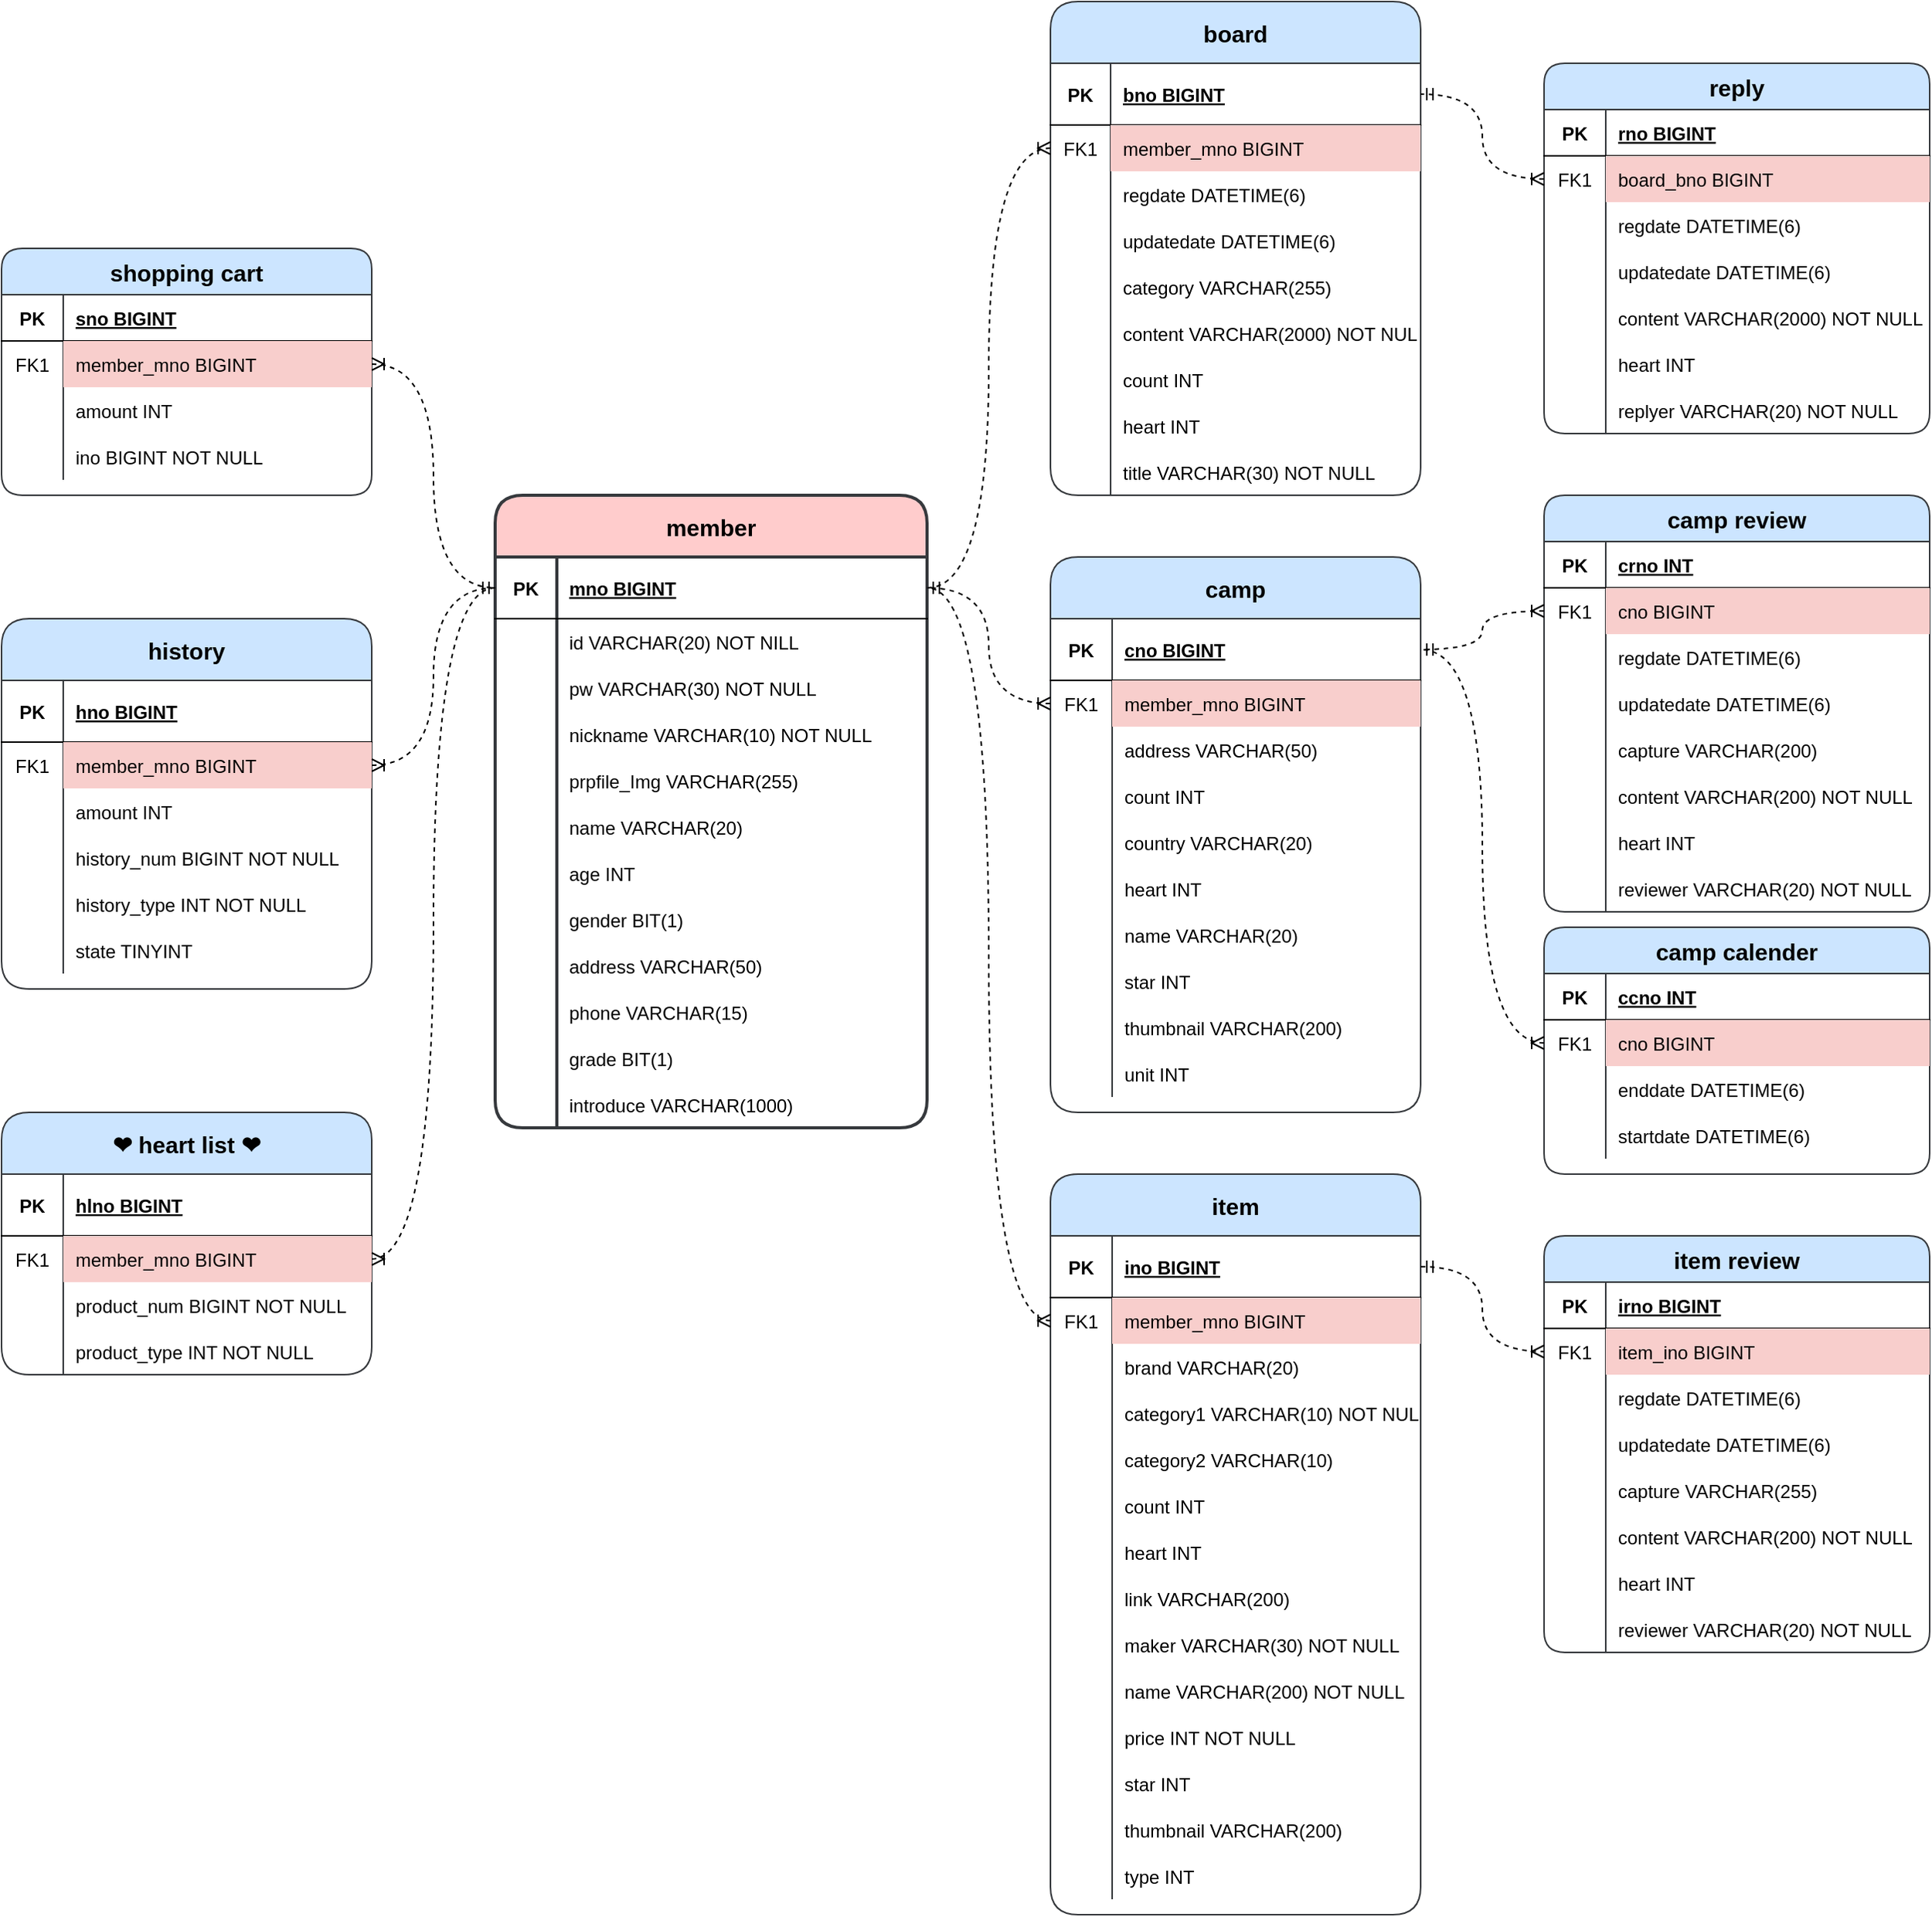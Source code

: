 <mxfile version="20.6.2" type="github">
  <diagram id="R2lEEEUBdFMjLlhIrx00" name="Page-1">
    <mxGraphModel dx="2073" dy="1220" grid="0" gridSize="10" guides="1" tooltips="1" connect="1" arrows="1" fold="1" page="1" pageScale="1" pageWidth="4681" pageHeight="3300" math="0" shadow="0" extFonts="Permanent Marker^https://fonts.googleapis.com/css?family=Permanent+Marker">
      <root>
        <mxCell id="0" />
        <mxCell id="1" parent="0" />
        <mxCell id="C-vyLk0tnHw3VtMMgP7b-23" value="member" style="shape=table;startSize=40;container=1;collapsible=1;childLayout=tableLayout;fixedRows=1;rowLines=0;fontStyle=1;align=center;resizeLast=1;strokeWidth=2;fontSize=15;rounded=1;swimlaneLine=1;fillColor=#ffcccc;strokeColor=#36393d;" parent="1" vertex="1">
          <mxGeometry x="412" y="362" width="280" height="410" as="geometry" />
        </mxCell>
        <mxCell id="C-vyLk0tnHw3VtMMgP7b-24" value="" style="shape=partialRectangle;collapsible=0;dropTarget=0;pointerEvents=0;fillColor=none;points=[[0,0.5],[1,0.5]];portConstraint=eastwest;top=0;left=0;right=0;bottom=1;rounded=1;" parent="C-vyLk0tnHw3VtMMgP7b-23" vertex="1">
          <mxGeometry y="40" width="280" height="40" as="geometry" />
        </mxCell>
        <mxCell id="C-vyLk0tnHw3VtMMgP7b-25" value="PK" style="shape=partialRectangle;overflow=hidden;connectable=0;fillColor=none;top=0;left=0;bottom=0;right=0;fontStyle=1;rounded=1;" parent="C-vyLk0tnHw3VtMMgP7b-24" vertex="1">
          <mxGeometry width="40" height="40" as="geometry">
            <mxRectangle width="40" height="40" as="alternateBounds" />
          </mxGeometry>
        </mxCell>
        <mxCell id="C-vyLk0tnHw3VtMMgP7b-26" value="mno BIGINT" style="shape=partialRectangle;overflow=hidden;connectable=0;fillColor=none;top=0;left=0;bottom=0;right=0;align=left;spacingLeft=6;fontStyle=5;rounded=1;" parent="C-vyLk0tnHw3VtMMgP7b-24" vertex="1">
          <mxGeometry x="40" width="240" height="40" as="geometry">
            <mxRectangle width="240" height="40" as="alternateBounds" />
          </mxGeometry>
        </mxCell>
        <mxCell id="IW3oJ-fyghxBatmIJgsp-1" value="" style="shape=partialRectangle;collapsible=0;dropTarget=0;pointerEvents=0;fillColor=none;points=[[0,0.5],[1,0.5]];portConstraint=eastwest;top=0;left=0;right=0;bottom=0;rounded=1;" vertex="1" parent="C-vyLk0tnHw3VtMMgP7b-23">
          <mxGeometry y="80" width="280" height="30" as="geometry" />
        </mxCell>
        <mxCell id="IW3oJ-fyghxBatmIJgsp-2" value="" style="shape=partialRectangle;overflow=hidden;connectable=0;fillColor=none;top=0;left=0;bottom=0;right=0;rounded=1;" vertex="1" parent="IW3oJ-fyghxBatmIJgsp-1">
          <mxGeometry width="40" height="30" as="geometry">
            <mxRectangle width="40" height="30" as="alternateBounds" />
          </mxGeometry>
        </mxCell>
        <mxCell id="IW3oJ-fyghxBatmIJgsp-3" value="id VARCHAR(20) NOT NILL" style="shape=partialRectangle;overflow=hidden;connectable=0;fillColor=none;top=0;left=0;bottom=0;right=0;align=left;spacingLeft=6;rounded=1;" vertex="1" parent="IW3oJ-fyghxBatmIJgsp-1">
          <mxGeometry x="40" width="240" height="30" as="geometry">
            <mxRectangle width="240" height="30" as="alternateBounds" />
          </mxGeometry>
        </mxCell>
        <mxCell id="IW3oJ-fyghxBatmIJgsp-4" value="" style="shape=partialRectangle;collapsible=0;dropTarget=0;pointerEvents=0;fillColor=none;points=[[0,0.5],[1,0.5]];portConstraint=eastwest;top=0;left=0;right=0;bottom=0;rounded=1;" vertex="1" parent="C-vyLk0tnHw3VtMMgP7b-23">
          <mxGeometry y="110" width="280" height="30" as="geometry" />
        </mxCell>
        <mxCell id="IW3oJ-fyghxBatmIJgsp-5" value="" style="shape=partialRectangle;overflow=hidden;connectable=0;fillColor=none;top=0;left=0;bottom=0;right=0;rounded=1;" vertex="1" parent="IW3oJ-fyghxBatmIJgsp-4">
          <mxGeometry width="40" height="30" as="geometry">
            <mxRectangle width="40" height="30" as="alternateBounds" />
          </mxGeometry>
        </mxCell>
        <mxCell id="IW3oJ-fyghxBatmIJgsp-6" value="pw VARCHAR(30) NOT NULL" style="shape=partialRectangle;overflow=hidden;connectable=0;fillColor=none;top=0;left=0;bottom=0;right=0;align=left;spacingLeft=6;rounded=1;" vertex="1" parent="IW3oJ-fyghxBatmIJgsp-4">
          <mxGeometry x="40" width="240" height="30" as="geometry">
            <mxRectangle width="240" height="30" as="alternateBounds" />
          </mxGeometry>
        </mxCell>
        <mxCell id="IW3oJ-fyghxBatmIJgsp-7" value="" style="shape=partialRectangle;collapsible=0;dropTarget=0;pointerEvents=0;fillColor=none;points=[[0,0.5],[1,0.5]];portConstraint=eastwest;top=0;left=0;right=0;bottom=0;rounded=1;" vertex="1" parent="C-vyLk0tnHw3VtMMgP7b-23">
          <mxGeometry y="140" width="280" height="30" as="geometry" />
        </mxCell>
        <mxCell id="IW3oJ-fyghxBatmIJgsp-8" value="" style="shape=partialRectangle;overflow=hidden;connectable=0;fillColor=none;top=0;left=0;bottom=0;right=0;rounded=1;" vertex="1" parent="IW3oJ-fyghxBatmIJgsp-7">
          <mxGeometry width="40" height="30" as="geometry">
            <mxRectangle width="40" height="30" as="alternateBounds" />
          </mxGeometry>
        </mxCell>
        <mxCell id="IW3oJ-fyghxBatmIJgsp-9" value="nickname VARCHAR(10) NOT NULL" style="shape=partialRectangle;overflow=hidden;connectable=0;fillColor=none;top=0;left=0;bottom=0;right=0;align=left;spacingLeft=6;rounded=1;" vertex="1" parent="IW3oJ-fyghxBatmIJgsp-7">
          <mxGeometry x="40" width="240" height="30" as="geometry">
            <mxRectangle width="240" height="30" as="alternateBounds" />
          </mxGeometry>
        </mxCell>
        <mxCell id="IW3oJ-fyghxBatmIJgsp-10" value="" style="shape=partialRectangle;collapsible=0;dropTarget=0;pointerEvents=0;fillColor=none;points=[[0,0.5],[1,0.5]];portConstraint=eastwest;top=0;left=0;right=0;bottom=0;rounded=1;" vertex="1" parent="C-vyLk0tnHw3VtMMgP7b-23">
          <mxGeometry y="170" width="280" height="30" as="geometry" />
        </mxCell>
        <mxCell id="IW3oJ-fyghxBatmIJgsp-11" value="" style="shape=partialRectangle;overflow=hidden;connectable=0;fillColor=none;top=0;left=0;bottom=0;right=0;rounded=1;" vertex="1" parent="IW3oJ-fyghxBatmIJgsp-10">
          <mxGeometry width="40" height="30" as="geometry">
            <mxRectangle width="40" height="30" as="alternateBounds" />
          </mxGeometry>
        </mxCell>
        <mxCell id="IW3oJ-fyghxBatmIJgsp-12" value="prpfile_Img VARCHAR(255)" style="shape=partialRectangle;overflow=hidden;connectable=0;fillColor=none;top=0;left=0;bottom=0;right=0;align=left;spacingLeft=6;rounded=1;" vertex="1" parent="IW3oJ-fyghxBatmIJgsp-10">
          <mxGeometry x="40" width="240" height="30" as="geometry">
            <mxRectangle width="240" height="30" as="alternateBounds" />
          </mxGeometry>
        </mxCell>
        <mxCell id="IW3oJ-fyghxBatmIJgsp-13" value="" style="shape=partialRectangle;collapsible=0;dropTarget=0;pointerEvents=0;fillColor=none;points=[[0,0.5],[1,0.5]];portConstraint=eastwest;top=0;left=0;right=0;bottom=0;rounded=1;" vertex="1" parent="C-vyLk0tnHw3VtMMgP7b-23">
          <mxGeometry y="200" width="280" height="30" as="geometry" />
        </mxCell>
        <mxCell id="IW3oJ-fyghxBatmIJgsp-14" value="" style="shape=partialRectangle;overflow=hidden;connectable=0;fillColor=none;top=0;left=0;bottom=0;right=0;rounded=1;" vertex="1" parent="IW3oJ-fyghxBatmIJgsp-13">
          <mxGeometry width="40" height="30" as="geometry">
            <mxRectangle width="40" height="30" as="alternateBounds" />
          </mxGeometry>
        </mxCell>
        <mxCell id="IW3oJ-fyghxBatmIJgsp-15" value="name VARCHAR(20)" style="shape=partialRectangle;overflow=hidden;connectable=0;fillColor=none;top=0;left=0;bottom=0;right=0;align=left;spacingLeft=6;rounded=1;" vertex="1" parent="IW3oJ-fyghxBatmIJgsp-13">
          <mxGeometry x="40" width="240" height="30" as="geometry">
            <mxRectangle width="240" height="30" as="alternateBounds" />
          </mxGeometry>
        </mxCell>
        <mxCell id="IW3oJ-fyghxBatmIJgsp-16" value="" style="shape=partialRectangle;collapsible=0;dropTarget=0;pointerEvents=0;fillColor=none;points=[[0,0.5],[1,0.5]];portConstraint=eastwest;top=0;left=0;right=0;bottom=0;rounded=1;" vertex="1" parent="C-vyLk0tnHw3VtMMgP7b-23">
          <mxGeometry y="230" width="280" height="30" as="geometry" />
        </mxCell>
        <mxCell id="IW3oJ-fyghxBatmIJgsp-17" value="" style="shape=partialRectangle;overflow=hidden;connectable=0;fillColor=none;top=0;left=0;bottom=0;right=0;rounded=1;" vertex="1" parent="IW3oJ-fyghxBatmIJgsp-16">
          <mxGeometry width="40" height="30" as="geometry">
            <mxRectangle width="40" height="30" as="alternateBounds" />
          </mxGeometry>
        </mxCell>
        <mxCell id="IW3oJ-fyghxBatmIJgsp-18" value="age INT" style="shape=partialRectangle;overflow=hidden;connectable=0;fillColor=none;top=0;left=0;bottom=0;right=0;align=left;spacingLeft=6;rounded=1;" vertex="1" parent="IW3oJ-fyghxBatmIJgsp-16">
          <mxGeometry x="40" width="240" height="30" as="geometry">
            <mxRectangle width="240" height="30" as="alternateBounds" />
          </mxGeometry>
        </mxCell>
        <mxCell id="IW3oJ-fyghxBatmIJgsp-19" value="" style="shape=partialRectangle;collapsible=0;dropTarget=0;pointerEvents=0;fillColor=none;points=[[0,0.5],[1,0.5]];portConstraint=eastwest;top=0;left=0;right=0;bottom=0;rounded=1;" vertex="1" parent="C-vyLk0tnHw3VtMMgP7b-23">
          <mxGeometry y="260" width="280" height="30" as="geometry" />
        </mxCell>
        <mxCell id="IW3oJ-fyghxBatmIJgsp-20" value="" style="shape=partialRectangle;overflow=hidden;connectable=0;fillColor=none;top=0;left=0;bottom=0;right=0;rounded=1;" vertex="1" parent="IW3oJ-fyghxBatmIJgsp-19">
          <mxGeometry width="40" height="30" as="geometry">
            <mxRectangle width="40" height="30" as="alternateBounds" />
          </mxGeometry>
        </mxCell>
        <mxCell id="IW3oJ-fyghxBatmIJgsp-21" value="gender BIT(1)" style="shape=partialRectangle;overflow=hidden;connectable=0;fillColor=none;top=0;left=0;bottom=0;right=0;align=left;spacingLeft=6;rounded=1;" vertex="1" parent="IW3oJ-fyghxBatmIJgsp-19">
          <mxGeometry x="40" width="240" height="30" as="geometry">
            <mxRectangle width="240" height="30" as="alternateBounds" />
          </mxGeometry>
        </mxCell>
        <mxCell id="IW3oJ-fyghxBatmIJgsp-22" value="" style="shape=partialRectangle;collapsible=0;dropTarget=0;pointerEvents=0;fillColor=none;points=[[0,0.5],[1,0.5]];portConstraint=eastwest;top=0;left=0;right=0;bottom=0;rounded=1;" vertex="1" parent="C-vyLk0tnHw3VtMMgP7b-23">
          <mxGeometry y="290" width="280" height="30" as="geometry" />
        </mxCell>
        <mxCell id="IW3oJ-fyghxBatmIJgsp-23" value="" style="shape=partialRectangle;overflow=hidden;connectable=0;fillColor=none;top=0;left=0;bottom=0;right=0;rounded=1;" vertex="1" parent="IW3oJ-fyghxBatmIJgsp-22">
          <mxGeometry width="40" height="30" as="geometry">
            <mxRectangle width="40" height="30" as="alternateBounds" />
          </mxGeometry>
        </mxCell>
        <mxCell id="IW3oJ-fyghxBatmIJgsp-24" value="address VARCHAR(50)" style="shape=partialRectangle;overflow=hidden;connectable=0;fillColor=none;top=0;left=0;bottom=0;right=0;align=left;spacingLeft=6;rounded=1;" vertex="1" parent="IW3oJ-fyghxBatmIJgsp-22">
          <mxGeometry x="40" width="240" height="30" as="geometry">
            <mxRectangle width="240" height="30" as="alternateBounds" />
          </mxGeometry>
        </mxCell>
        <mxCell id="IW3oJ-fyghxBatmIJgsp-25" value="" style="shape=partialRectangle;collapsible=0;dropTarget=0;pointerEvents=0;fillColor=none;points=[[0,0.5],[1,0.5]];portConstraint=eastwest;top=0;left=0;right=0;bottom=0;rounded=1;" vertex="1" parent="C-vyLk0tnHw3VtMMgP7b-23">
          <mxGeometry y="320" width="280" height="30" as="geometry" />
        </mxCell>
        <mxCell id="IW3oJ-fyghxBatmIJgsp-26" value="" style="shape=partialRectangle;overflow=hidden;connectable=0;fillColor=none;top=0;left=0;bottom=0;right=0;rounded=1;" vertex="1" parent="IW3oJ-fyghxBatmIJgsp-25">
          <mxGeometry width="40" height="30" as="geometry">
            <mxRectangle width="40" height="30" as="alternateBounds" />
          </mxGeometry>
        </mxCell>
        <mxCell id="IW3oJ-fyghxBatmIJgsp-27" value="phone VARCHAR(15)" style="shape=partialRectangle;overflow=hidden;connectable=0;fillColor=none;top=0;left=0;bottom=0;right=0;align=left;spacingLeft=6;rounded=1;" vertex="1" parent="IW3oJ-fyghxBatmIJgsp-25">
          <mxGeometry x="40" width="240" height="30" as="geometry">
            <mxRectangle width="240" height="30" as="alternateBounds" />
          </mxGeometry>
        </mxCell>
        <mxCell id="IW3oJ-fyghxBatmIJgsp-28" value="" style="shape=partialRectangle;collapsible=0;dropTarget=0;pointerEvents=0;fillColor=none;points=[[0,0.5],[1,0.5]];portConstraint=eastwest;top=0;left=0;right=0;bottom=0;rounded=1;" vertex="1" parent="C-vyLk0tnHw3VtMMgP7b-23">
          <mxGeometry y="350" width="280" height="30" as="geometry" />
        </mxCell>
        <mxCell id="IW3oJ-fyghxBatmIJgsp-29" value="" style="shape=partialRectangle;overflow=hidden;connectable=0;fillColor=none;top=0;left=0;bottom=0;right=0;rounded=1;" vertex="1" parent="IW3oJ-fyghxBatmIJgsp-28">
          <mxGeometry width="40" height="30" as="geometry">
            <mxRectangle width="40" height="30" as="alternateBounds" />
          </mxGeometry>
        </mxCell>
        <mxCell id="IW3oJ-fyghxBatmIJgsp-30" value="grade BIT(1)" style="shape=partialRectangle;overflow=hidden;connectable=0;fillColor=none;top=0;left=0;bottom=0;right=0;align=left;spacingLeft=6;rounded=1;" vertex="1" parent="IW3oJ-fyghxBatmIJgsp-28">
          <mxGeometry x="40" width="240" height="30" as="geometry">
            <mxRectangle width="240" height="30" as="alternateBounds" />
          </mxGeometry>
        </mxCell>
        <mxCell id="C-vyLk0tnHw3VtMMgP7b-27" value="" style="shape=partialRectangle;collapsible=0;dropTarget=0;pointerEvents=0;fillColor=none;points=[[0,0.5],[1,0.5]];portConstraint=eastwest;top=0;left=0;right=0;bottom=0;rounded=1;" parent="C-vyLk0tnHw3VtMMgP7b-23" vertex="1">
          <mxGeometry y="380" width="280" height="30" as="geometry" />
        </mxCell>
        <mxCell id="C-vyLk0tnHw3VtMMgP7b-28" value="" style="shape=partialRectangle;overflow=hidden;connectable=0;fillColor=none;top=0;left=0;bottom=0;right=0;rounded=1;" parent="C-vyLk0tnHw3VtMMgP7b-27" vertex="1">
          <mxGeometry width="40" height="30" as="geometry">
            <mxRectangle width="40" height="30" as="alternateBounds" />
          </mxGeometry>
        </mxCell>
        <mxCell id="C-vyLk0tnHw3VtMMgP7b-29" value="introduce VARCHAR(1000)" style="shape=partialRectangle;overflow=hidden;connectable=0;fillColor=none;top=0;left=0;bottom=0;right=0;align=left;spacingLeft=6;rounded=1;" parent="C-vyLk0tnHw3VtMMgP7b-27" vertex="1">
          <mxGeometry x="40" width="240" height="30" as="geometry">
            <mxRectangle width="240" height="30" as="alternateBounds" />
          </mxGeometry>
        </mxCell>
        <mxCell id="IW3oJ-fyghxBatmIJgsp-68" value="shopping cart" style="shape=table;startSize=30;container=1;collapsible=1;childLayout=tableLayout;fixedRows=1;rowLines=0;fontStyle=1;align=center;resizeLast=1;rounded=1;fillColor=#cce5ff;strokeColor=#36393d;fontSize=15;" vertex="1" parent="1">
          <mxGeometry x="92" y="202" width="240" height="160" as="geometry" />
        </mxCell>
        <mxCell id="IW3oJ-fyghxBatmIJgsp-69" value="" style="shape=partialRectangle;collapsible=0;dropTarget=0;pointerEvents=0;fillColor=none;points=[[0,0.5],[1,0.5]];portConstraint=eastwest;top=0;left=0;right=0;bottom=1;rounded=1;" vertex="1" parent="IW3oJ-fyghxBatmIJgsp-68">
          <mxGeometry y="30" width="240" height="30" as="geometry" />
        </mxCell>
        <mxCell id="IW3oJ-fyghxBatmIJgsp-70" value="PK" style="shape=partialRectangle;overflow=hidden;connectable=0;fillColor=none;top=0;left=0;bottom=0;right=0;fontStyle=1;rounded=1;" vertex="1" parent="IW3oJ-fyghxBatmIJgsp-69">
          <mxGeometry width="40" height="30" as="geometry">
            <mxRectangle width="40" height="30" as="alternateBounds" />
          </mxGeometry>
        </mxCell>
        <mxCell id="IW3oJ-fyghxBatmIJgsp-71" value="sno BIGINT" style="shape=partialRectangle;overflow=hidden;connectable=0;fillColor=none;top=0;left=0;bottom=0;right=0;align=left;spacingLeft=6;fontStyle=5;rounded=1;" vertex="1" parent="IW3oJ-fyghxBatmIJgsp-69">
          <mxGeometry x="40" width="200" height="30" as="geometry">
            <mxRectangle width="200" height="30" as="alternateBounds" />
          </mxGeometry>
        </mxCell>
        <mxCell id="IW3oJ-fyghxBatmIJgsp-72" value="" style="shape=partialRectangle;collapsible=0;dropTarget=0;pointerEvents=0;fillColor=none;points=[[0,0.5],[1,0.5]];portConstraint=eastwest;top=0;left=0;right=0;bottom=0;rounded=1;" vertex="1" parent="IW3oJ-fyghxBatmIJgsp-68">
          <mxGeometry y="60" width="240" height="30" as="geometry" />
        </mxCell>
        <mxCell id="IW3oJ-fyghxBatmIJgsp-73" value="FK1" style="shape=partialRectangle;overflow=hidden;connectable=0;fillColor=none;top=0;left=0;bottom=0;right=0;rounded=1;" vertex="1" parent="IW3oJ-fyghxBatmIJgsp-72">
          <mxGeometry width="40" height="30" as="geometry">
            <mxRectangle width="40" height="30" as="alternateBounds" />
          </mxGeometry>
        </mxCell>
        <mxCell id="IW3oJ-fyghxBatmIJgsp-74" value="member_mno BIGINT" style="shape=partialRectangle;overflow=hidden;connectable=0;fillColor=#f8cecc;top=0;left=0;bottom=0;right=0;align=left;spacingLeft=6;strokeColor=#b85450;rounded=1;" vertex="1" parent="IW3oJ-fyghxBatmIJgsp-72">
          <mxGeometry x="40" width="200" height="30" as="geometry">
            <mxRectangle width="200" height="30" as="alternateBounds" />
          </mxGeometry>
        </mxCell>
        <mxCell id="IW3oJ-fyghxBatmIJgsp-78" value="" style="shape=partialRectangle;collapsible=0;dropTarget=0;pointerEvents=0;fillColor=none;points=[[0,0.5],[1,0.5]];portConstraint=eastwest;top=0;left=0;right=0;bottom=0;rounded=1;" vertex="1" parent="IW3oJ-fyghxBatmIJgsp-68">
          <mxGeometry y="90" width="240" height="30" as="geometry" />
        </mxCell>
        <mxCell id="IW3oJ-fyghxBatmIJgsp-79" value="" style="shape=partialRectangle;overflow=hidden;connectable=0;fillColor=none;top=0;left=0;bottom=0;right=0;rounded=1;" vertex="1" parent="IW3oJ-fyghxBatmIJgsp-78">
          <mxGeometry width="40" height="30" as="geometry">
            <mxRectangle width="40" height="30" as="alternateBounds" />
          </mxGeometry>
        </mxCell>
        <mxCell id="IW3oJ-fyghxBatmIJgsp-80" value="amount INT" style="shape=partialRectangle;overflow=hidden;connectable=0;fillColor=none;top=0;left=0;bottom=0;right=0;align=left;spacingLeft=6;rounded=1;" vertex="1" parent="IW3oJ-fyghxBatmIJgsp-78">
          <mxGeometry x="40" width="200" height="30" as="geometry">
            <mxRectangle width="200" height="30" as="alternateBounds" />
          </mxGeometry>
        </mxCell>
        <mxCell id="IW3oJ-fyghxBatmIJgsp-75" value="" style="shape=partialRectangle;collapsible=0;dropTarget=0;pointerEvents=0;fillColor=none;points=[[0,0.5],[1,0.5]];portConstraint=eastwest;top=0;left=0;right=0;bottom=0;rounded=1;" vertex="1" parent="IW3oJ-fyghxBatmIJgsp-68">
          <mxGeometry y="120" width="240" height="30" as="geometry" />
        </mxCell>
        <mxCell id="IW3oJ-fyghxBatmIJgsp-76" value="" style="shape=partialRectangle;overflow=hidden;connectable=0;fillColor=none;top=0;left=0;bottom=0;right=0;rounded=1;" vertex="1" parent="IW3oJ-fyghxBatmIJgsp-75">
          <mxGeometry width="40" height="30" as="geometry">
            <mxRectangle width="40" height="30" as="alternateBounds" />
          </mxGeometry>
        </mxCell>
        <mxCell id="IW3oJ-fyghxBatmIJgsp-77" value="ino BIGINT NOT NULL" style="shape=partialRectangle;overflow=hidden;connectable=0;fillColor=none;top=0;left=0;bottom=0;right=0;align=left;spacingLeft=6;rounded=1;" vertex="1" parent="IW3oJ-fyghxBatmIJgsp-75">
          <mxGeometry x="40" width="200" height="30" as="geometry">
            <mxRectangle width="200" height="30" as="alternateBounds" />
          </mxGeometry>
        </mxCell>
        <mxCell id="IW3oJ-fyghxBatmIJgsp-95" value="history" style="shape=table;startSize=40;container=1;collapsible=1;childLayout=tableLayout;fixedRows=1;rowLines=0;fontStyle=1;align=center;resizeLast=1;rounded=1;fillColor=#cce5ff;strokeColor=#36393d;fontSize=15;fontFamily=Helvetica;" vertex="1" parent="1">
          <mxGeometry x="92" y="442" width="240" height="240" as="geometry" />
        </mxCell>
        <mxCell id="IW3oJ-fyghxBatmIJgsp-96" value="" style="shape=partialRectangle;collapsible=0;dropTarget=0;pointerEvents=0;fillColor=none;points=[[0,0.5],[1,0.5]];portConstraint=eastwest;top=0;left=0;right=0;bottom=1;rounded=1;" vertex="1" parent="IW3oJ-fyghxBatmIJgsp-95">
          <mxGeometry y="40" width="240" height="40" as="geometry" />
        </mxCell>
        <mxCell id="IW3oJ-fyghxBatmIJgsp-97" value="PK" style="shape=partialRectangle;overflow=hidden;connectable=0;fillColor=none;top=0;left=0;bottom=0;right=0;fontStyle=1;rounded=1;" vertex="1" parent="IW3oJ-fyghxBatmIJgsp-96">
          <mxGeometry width="40" height="40" as="geometry">
            <mxRectangle width="40" height="40" as="alternateBounds" />
          </mxGeometry>
        </mxCell>
        <mxCell id="IW3oJ-fyghxBatmIJgsp-98" value="hno BIGINT" style="shape=partialRectangle;overflow=hidden;connectable=0;fillColor=none;top=0;left=0;bottom=0;right=0;align=left;spacingLeft=6;fontStyle=5;rounded=1;" vertex="1" parent="IW3oJ-fyghxBatmIJgsp-96">
          <mxGeometry x="40" width="200" height="40" as="geometry">
            <mxRectangle width="200" height="40" as="alternateBounds" />
          </mxGeometry>
        </mxCell>
        <mxCell id="IW3oJ-fyghxBatmIJgsp-99" value="" style="shape=partialRectangle;collapsible=0;dropTarget=0;pointerEvents=0;fillColor=none;points=[[0,0.5],[1,0.5]];portConstraint=eastwest;top=0;left=0;right=0;bottom=0;rounded=1;" vertex="1" parent="IW3oJ-fyghxBatmIJgsp-95">
          <mxGeometry y="80" width="240" height="30" as="geometry" />
        </mxCell>
        <mxCell id="IW3oJ-fyghxBatmIJgsp-100" value="FK1" style="shape=partialRectangle;overflow=hidden;connectable=0;fillColor=none;top=0;left=0;bottom=0;right=0;rounded=1;" vertex="1" parent="IW3oJ-fyghxBatmIJgsp-99">
          <mxGeometry width="40" height="30" as="geometry">
            <mxRectangle width="40" height="30" as="alternateBounds" />
          </mxGeometry>
        </mxCell>
        <mxCell id="IW3oJ-fyghxBatmIJgsp-101" value="member_mno BIGINT" style="shape=partialRectangle;overflow=hidden;connectable=0;fillColor=#f8cecc;top=0;left=0;bottom=0;right=0;align=left;spacingLeft=6;strokeColor=#b85450;rounded=1;" vertex="1" parent="IW3oJ-fyghxBatmIJgsp-99">
          <mxGeometry x="40" width="200" height="30" as="geometry">
            <mxRectangle width="200" height="30" as="alternateBounds" />
          </mxGeometry>
        </mxCell>
        <mxCell id="IW3oJ-fyghxBatmIJgsp-102" value="" style="shape=partialRectangle;collapsible=0;dropTarget=0;pointerEvents=0;fillColor=none;points=[[0,0.5],[1,0.5]];portConstraint=eastwest;top=0;left=0;right=0;bottom=0;rounded=1;" vertex="1" parent="IW3oJ-fyghxBatmIJgsp-95">
          <mxGeometry y="110" width="240" height="30" as="geometry" />
        </mxCell>
        <mxCell id="IW3oJ-fyghxBatmIJgsp-103" value="" style="shape=partialRectangle;overflow=hidden;connectable=0;fillColor=none;top=0;left=0;bottom=0;right=0;rounded=1;" vertex="1" parent="IW3oJ-fyghxBatmIJgsp-102">
          <mxGeometry width="40" height="30" as="geometry">
            <mxRectangle width="40" height="30" as="alternateBounds" />
          </mxGeometry>
        </mxCell>
        <mxCell id="IW3oJ-fyghxBatmIJgsp-104" value="amount INT" style="shape=partialRectangle;overflow=hidden;connectable=0;fillColor=none;top=0;left=0;bottom=0;right=0;align=left;spacingLeft=6;rounded=1;" vertex="1" parent="IW3oJ-fyghxBatmIJgsp-102">
          <mxGeometry x="40" width="200" height="30" as="geometry">
            <mxRectangle width="200" height="30" as="alternateBounds" />
          </mxGeometry>
        </mxCell>
        <mxCell id="IW3oJ-fyghxBatmIJgsp-108" value="" style="shape=partialRectangle;collapsible=0;dropTarget=0;pointerEvents=0;fillColor=none;points=[[0,0.5],[1,0.5]];portConstraint=eastwest;top=0;left=0;right=0;bottom=0;rounded=1;" vertex="1" parent="IW3oJ-fyghxBatmIJgsp-95">
          <mxGeometry y="140" width="240" height="30" as="geometry" />
        </mxCell>
        <mxCell id="IW3oJ-fyghxBatmIJgsp-109" value="" style="shape=partialRectangle;overflow=hidden;connectable=0;fillColor=none;top=0;left=0;bottom=0;right=0;rounded=1;" vertex="1" parent="IW3oJ-fyghxBatmIJgsp-108">
          <mxGeometry width="40" height="30" as="geometry">
            <mxRectangle width="40" height="30" as="alternateBounds" />
          </mxGeometry>
        </mxCell>
        <mxCell id="IW3oJ-fyghxBatmIJgsp-110" value="history_num BIGINT NOT NULL" style="shape=partialRectangle;overflow=hidden;connectable=0;fillColor=none;top=0;left=0;bottom=0;right=0;align=left;spacingLeft=6;rounded=1;" vertex="1" parent="IW3oJ-fyghxBatmIJgsp-108">
          <mxGeometry x="40" width="200" height="30" as="geometry">
            <mxRectangle width="200" height="30" as="alternateBounds" />
          </mxGeometry>
        </mxCell>
        <mxCell id="IW3oJ-fyghxBatmIJgsp-111" value="" style="shape=partialRectangle;collapsible=0;dropTarget=0;pointerEvents=0;fillColor=none;points=[[0,0.5],[1,0.5]];portConstraint=eastwest;top=0;left=0;right=0;bottom=0;rounded=1;" vertex="1" parent="IW3oJ-fyghxBatmIJgsp-95">
          <mxGeometry y="170" width="240" height="30" as="geometry" />
        </mxCell>
        <mxCell id="IW3oJ-fyghxBatmIJgsp-112" value="" style="shape=partialRectangle;overflow=hidden;connectable=0;fillColor=none;top=0;left=0;bottom=0;right=0;rounded=1;" vertex="1" parent="IW3oJ-fyghxBatmIJgsp-111">
          <mxGeometry width="40" height="30" as="geometry">
            <mxRectangle width="40" height="30" as="alternateBounds" />
          </mxGeometry>
        </mxCell>
        <mxCell id="IW3oJ-fyghxBatmIJgsp-113" value="history_type INT NOT NULL" style="shape=partialRectangle;overflow=hidden;connectable=0;fillColor=none;top=0;left=0;bottom=0;right=0;align=left;spacingLeft=6;rounded=1;" vertex="1" parent="IW3oJ-fyghxBatmIJgsp-111">
          <mxGeometry x="40" width="200" height="30" as="geometry">
            <mxRectangle width="200" height="30" as="alternateBounds" />
          </mxGeometry>
        </mxCell>
        <mxCell id="IW3oJ-fyghxBatmIJgsp-105" value="" style="shape=partialRectangle;collapsible=0;dropTarget=0;pointerEvents=0;fillColor=none;points=[[0,0.5],[1,0.5]];portConstraint=eastwest;top=0;left=0;right=0;bottom=0;rounded=1;" vertex="1" parent="IW3oJ-fyghxBatmIJgsp-95">
          <mxGeometry y="200" width="240" height="30" as="geometry" />
        </mxCell>
        <mxCell id="IW3oJ-fyghxBatmIJgsp-106" value="" style="shape=partialRectangle;overflow=hidden;connectable=0;fillColor=none;top=0;left=0;bottom=0;right=0;rounded=1;" vertex="1" parent="IW3oJ-fyghxBatmIJgsp-105">
          <mxGeometry width="40" height="30" as="geometry">
            <mxRectangle width="40" height="30" as="alternateBounds" />
          </mxGeometry>
        </mxCell>
        <mxCell id="IW3oJ-fyghxBatmIJgsp-107" value="state TINYINT" style="shape=partialRectangle;overflow=hidden;connectable=0;fillColor=none;top=0;left=0;bottom=0;right=0;align=left;spacingLeft=6;rounded=1;" vertex="1" parent="IW3oJ-fyghxBatmIJgsp-105">
          <mxGeometry x="40" width="200" height="30" as="geometry">
            <mxRectangle width="200" height="30" as="alternateBounds" />
          </mxGeometry>
        </mxCell>
        <mxCell id="IW3oJ-fyghxBatmIJgsp-114" value="❤ heart list ❤" style="shape=table;startSize=40;container=1;collapsible=1;childLayout=tableLayout;fixedRows=1;rowLines=0;fontStyle=1;align=center;resizeLast=1;rounded=1;fillColor=#cce5ff;strokeColor=#36393d;fontSize=15;" vertex="1" parent="1">
          <mxGeometry x="92" y="762" width="240" height="170" as="geometry" />
        </mxCell>
        <mxCell id="IW3oJ-fyghxBatmIJgsp-115" value="" style="shape=partialRectangle;collapsible=0;dropTarget=0;pointerEvents=0;fillColor=none;points=[[0,0.5],[1,0.5]];portConstraint=eastwest;top=0;left=0;right=0;bottom=1;rounded=1;" vertex="1" parent="IW3oJ-fyghxBatmIJgsp-114">
          <mxGeometry y="40" width="240" height="40" as="geometry" />
        </mxCell>
        <mxCell id="IW3oJ-fyghxBatmIJgsp-116" value="PK" style="shape=partialRectangle;overflow=hidden;connectable=0;fillColor=none;top=0;left=0;bottom=0;right=0;fontStyle=1;rounded=1;" vertex="1" parent="IW3oJ-fyghxBatmIJgsp-115">
          <mxGeometry width="40" height="40" as="geometry">
            <mxRectangle width="40" height="40" as="alternateBounds" />
          </mxGeometry>
        </mxCell>
        <mxCell id="IW3oJ-fyghxBatmIJgsp-117" value="hlno BIGINT" style="shape=partialRectangle;overflow=hidden;connectable=0;fillColor=none;top=0;left=0;bottom=0;right=0;align=left;spacingLeft=6;fontStyle=5;rounded=1;" vertex="1" parent="IW3oJ-fyghxBatmIJgsp-115">
          <mxGeometry x="40" width="200" height="40" as="geometry">
            <mxRectangle width="200" height="40" as="alternateBounds" />
          </mxGeometry>
        </mxCell>
        <mxCell id="IW3oJ-fyghxBatmIJgsp-118" value="" style="shape=partialRectangle;collapsible=0;dropTarget=0;pointerEvents=0;fillColor=none;points=[[0,0.5],[1,0.5]];portConstraint=eastwest;top=0;left=0;right=0;bottom=0;rounded=1;" vertex="1" parent="IW3oJ-fyghxBatmIJgsp-114">
          <mxGeometry y="80" width="240" height="30" as="geometry" />
        </mxCell>
        <mxCell id="IW3oJ-fyghxBatmIJgsp-119" value="FK1" style="shape=partialRectangle;overflow=hidden;connectable=0;fillColor=none;top=0;left=0;bottom=0;right=0;rounded=1;" vertex="1" parent="IW3oJ-fyghxBatmIJgsp-118">
          <mxGeometry width="40" height="30" as="geometry">
            <mxRectangle width="40" height="30" as="alternateBounds" />
          </mxGeometry>
        </mxCell>
        <mxCell id="IW3oJ-fyghxBatmIJgsp-120" value="member_mno BIGINT" style="shape=partialRectangle;overflow=hidden;connectable=0;fillColor=#f8cecc;top=0;left=0;bottom=0;right=0;align=left;spacingLeft=6;strokeColor=#b85450;rounded=1;" vertex="1" parent="IW3oJ-fyghxBatmIJgsp-118">
          <mxGeometry x="40" width="200" height="30" as="geometry">
            <mxRectangle width="200" height="30" as="alternateBounds" />
          </mxGeometry>
        </mxCell>
        <mxCell id="IW3oJ-fyghxBatmIJgsp-121" value="" style="shape=partialRectangle;collapsible=0;dropTarget=0;pointerEvents=0;fillColor=none;points=[[0,0.5],[1,0.5]];portConstraint=eastwest;top=0;left=0;right=0;bottom=0;rounded=1;" vertex="1" parent="IW3oJ-fyghxBatmIJgsp-114">
          <mxGeometry y="110" width="240" height="30" as="geometry" />
        </mxCell>
        <mxCell id="IW3oJ-fyghxBatmIJgsp-122" value="" style="shape=partialRectangle;overflow=hidden;connectable=0;fillColor=none;top=0;left=0;bottom=0;right=0;rounded=1;" vertex="1" parent="IW3oJ-fyghxBatmIJgsp-121">
          <mxGeometry width="40" height="30" as="geometry">
            <mxRectangle width="40" height="30" as="alternateBounds" />
          </mxGeometry>
        </mxCell>
        <mxCell id="IW3oJ-fyghxBatmIJgsp-123" value="product_num BIGINT NOT NULL" style="shape=partialRectangle;overflow=hidden;connectable=0;fillColor=none;top=0;left=0;bottom=0;right=0;align=left;spacingLeft=6;rounded=1;" vertex="1" parent="IW3oJ-fyghxBatmIJgsp-121">
          <mxGeometry x="40" width="200" height="30" as="geometry">
            <mxRectangle width="200" height="30" as="alternateBounds" />
          </mxGeometry>
        </mxCell>
        <mxCell id="IW3oJ-fyghxBatmIJgsp-124" value="" style="shape=partialRectangle;collapsible=0;dropTarget=0;pointerEvents=0;fillColor=none;points=[[0,0.5],[1,0.5]];portConstraint=eastwest;top=0;left=0;right=0;bottom=0;rounded=1;" vertex="1" parent="IW3oJ-fyghxBatmIJgsp-114">
          <mxGeometry y="140" width="240" height="30" as="geometry" />
        </mxCell>
        <mxCell id="IW3oJ-fyghxBatmIJgsp-125" value="" style="shape=partialRectangle;overflow=hidden;connectable=0;fillColor=none;top=0;left=0;bottom=0;right=0;rounded=1;" vertex="1" parent="IW3oJ-fyghxBatmIJgsp-124">
          <mxGeometry width="40" height="30" as="geometry">
            <mxRectangle width="40" height="30" as="alternateBounds" />
          </mxGeometry>
        </mxCell>
        <mxCell id="IW3oJ-fyghxBatmIJgsp-126" value="product_type INT NOT NULL" style="shape=partialRectangle;overflow=hidden;connectable=0;fillColor=none;top=0;left=0;bottom=0;right=0;align=left;spacingLeft=6;rounded=1;" vertex="1" parent="IW3oJ-fyghxBatmIJgsp-124">
          <mxGeometry x="40" width="200" height="30" as="geometry">
            <mxRectangle width="200" height="30" as="alternateBounds" />
          </mxGeometry>
        </mxCell>
        <mxCell id="IW3oJ-fyghxBatmIJgsp-127" value="board" style="shape=table;startSize=40;container=1;collapsible=1;childLayout=tableLayout;fixedRows=1;rowLines=0;fontStyle=1;align=center;resizeLast=1;rounded=1;fillColor=#cce5ff;strokeColor=#36393d;fontSize=15;" vertex="1" parent="1">
          <mxGeometry x="772" y="42" width="240" height="320" as="geometry" />
        </mxCell>
        <mxCell id="IW3oJ-fyghxBatmIJgsp-128" value="" style="shape=partialRectangle;collapsible=0;dropTarget=0;pointerEvents=0;fillColor=none;points=[[0,0.5],[1,0.5]];portConstraint=eastwest;top=0;left=0;right=0;bottom=1;rounded=1;" vertex="1" parent="IW3oJ-fyghxBatmIJgsp-127">
          <mxGeometry y="40" width="240" height="40" as="geometry" />
        </mxCell>
        <mxCell id="IW3oJ-fyghxBatmIJgsp-129" value="PK" style="shape=partialRectangle;overflow=hidden;connectable=0;fillColor=none;top=0;left=0;bottom=0;right=0;fontStyle=1;rounded=1;" vertex="1" parent="IW3oJ-fyghxBatmIJgsp-128">
          <mxGeometry width="39.0" height="40" as="geometry">
            <mxRectangle width="39.0" height="40" as="alternateBounds" />
          </mxGeometry>
        </mxCell>
        <mxCell id="IW3oJ-fyghxBatmIJgsp-130" value="bno BIGINT" style="shape=partialRectangle;overflow=hidden;connectable=0;fillColor=none;top=0;left=0;bottom=0;right=0;align=left;spacingLeft=6;fontStyle=5;rounded=1;" vertex="1" parent="IW3oJ-fyghxBatmIJgsp-128">
          <mxGeometry x="39.0" width="201.0" height="40" as="geometry">
            <mxRectangle width="201.0" height="40" as="alternateBounds" />
          </mxGeometry>
        </mxCell>
        <mxCell id="IW3oJ-fyghxBatmIJgsp-131" value="" style="shape=partialRectangle;collapsible=0;dropTarget=0;pointerEvents=0;fillColor=none;points=[[0,0.5],[1,0.5]];portConstraint=eastwest;top=0;left=0;right=0;bottom=0;rounded=1;" vertex="1" parent="IW3oJ-fyghxBatmIJgsp-127">
          <mxGeometry y="80" width="240" height="30" as="geometry" />
        </mxCell>
        <mxCell id="IW3oJ-fyghxBatmIJgsp-132" value="FK1" style="shape=partialRectangle;overflow=hidden;connectable=0;fillColor=none;top=0;left=0;bottom=0;right=0;rounded=1;" vertex="1" parent="IW3oJ-fyghxBatmIJgsp-131">
          <mxGeometry width="39.0" height="30" as="geometry">
            <mxRectangle width="39.0" height="30" as="alternateBounds" />
          </mxGeometry>
        </mxCell>
        <mxCell id="IW3oJ-fyghxBatmIJgsp-133" value="member_mno BIGINT" style="shape=partialRectangle;overflow=hidden;connectable=0;fillColor=#F8CECC;top=0;left=0;bottom=0;right=0;align=left;spacingLeft=6;strokeColor=#b85450;fillStyle=auto;gradientColor=none;rounded=1;" vertex="1" parent="IW3oJ-fyghxBatmIJgsp-131">
          <mxGeometry x="39.0" width="201.0" height="30" as="geometry">
            <mxRectangle width="201.0" height="30" as="alternateBounds" />
          </mxGeometry>
        </mxCell>
        <mxCell id="IW3oJ-fyghxBatmIJgsp-134" value="" style="shape=partialRectangle;collapsible=0;dropTarget=0;pointerEvents=0;fillColor=none;points=[[0,0.5],[1,0.5]];portConstraint=eastwest;top=0;left=0;right=0;bottom=0;rounded=1;" vertex="1" parent="IW3oJ-fyghxBatmIJgsp-127">
          <mxGeometry y="110" width="240" height="30" as="geometry" />
        </mxCell>
        <mxCell id="IW3oJ-fyghxBatmIJgsp-135" value="" style="shape=partialRectangle;overflow=hidden;connectable=0;fillColor=none;top=0;left=0;bottom=0;right=0;rounded=1;" vertex="1" parent="IW3oJ-fyghxBatmIJgsp-134">
          <mxGeometry width="39.0" height="30" as="geometry">
            <mxRectangle width="39.0" height="30" as="alternateBounds" />
          </mxGeometry>
        </mxCell>
        <mxCell id="IW3oJ-fyghxBatmIJgsp-136" value="regdate DATETIME(6)" style="shape=partialRectangle;overflow=hidden;connectable=0;fillColor=none;top=0;left=0;bottom=0;right=0;align=left;spacingLeft=6;rounded=1;" vertex="1" parent="IW3oJ-fyghxBatmIJgsp-134">
          <mxGeometry x="39.0" width="201.0" height="30" as="geometry">
            <mxRectangle width="201.0" height="30" as="alternateBounds" />
          </mxGeometry>
        </mxCell>
        <mxCell id="IW3oJ-fyghxBatmIJgsp-137" value="" style="shape=partialRectangle;collapsible=0;dropTarget=0;pointerEvents=0;fillColor=none;points=[[0,0.5],[1,0.5]];portConstraint=eastwest;top=0;left=0;right=0;bottom=0;rounded=1;" vertex="1" parent="IW3oJ-fyghxBatmIJgsp-127">
          <mxGeometry y="140" width="240" height="30" as="geometry" />
        </mxCell>
        <mxCell id="IW3oJ-fyghxBatmIJgsp-138" value="" style="shape=partialRectangle;overflow=hidden;connectable=0;fillColor=none;top=0;left=0;bottom=0;right=0;rounded=1;" vertex="1" parent="IW3oJ-fyghxBatmIJgsp-137">
          <mxGeometry width="39.0" height="30" as="geometry">
            <mxRectangle width="39.0" height="30" as="alternateBounds" />
          </mxGeometry>
        </mxCell>
        <mxCell id="IW3oJ-fyghxBatmIJgsp-139" value="updatedate DATETIME(6)" style="shape=partialRectangle;overflow=hidden;connectable=0;fillColor=none;top=0;left=0;bottom=0;right=0;align=left;spacingLeft=6;rounded=1;" vertex="1" parent="IW3oJ-fyghxBatmIJgsp-137">
          <mxGeometry x="39.0" width="201.0" height="30" as="geometry">
            <mxRectangle width="201.0" height="30" as="alternateBounds" />
          </mxGeometry>
        </mxCell>
        <mxCell id="IW3oJ-fyghxBatmIJgsp-140" value="" style="shape=partialRectangle;collapsible=0;dropTarget=0;pointerEvents=0;fillColor=none;points=[[0,0.5],[1,0.5]];portConstraint=eastwest;top=0;left=0;right=0;bottom=0;rounded=1;" vertex="1" parent="IW3oJ-fyghxBatmIJgsp-127">
          <mxGeometry y="170" width="240" height="30" as="geometry" />
        </mxCell>
        <mxCell id="IW3oJ-fyghxBatmIJgsp-141" value="" style="shape=partialRectangle;overflow=hidden;connectable=0;fillColor=none;top=0;left=0;bottom=0;right=0;rounded=1;" vertex="1" parent="IW3oJ-fyghxBatmIJgsp-140">
          <mxGeometry width="39.0" height="30" as="geometry">
            <mxRectangle width="39.0" height="30" as="alternateBounds" />
          </mxGeometry>
        </mxCell>
        <mxCell id="IW3oJ-fyghxBatmIJgsp-142" value="category VARCHAR(255)" style="shape=partialRectangle;overflow=hidden;connectable=0;fillColor=none;top=0;left=0;bottom=0;right=0;align=left;spacingLeft=6;rounded=1;" vertex="1" parent="IW3oJ-fyghxBatmIJgsp-140">
          <mxGeometry x="39.0" width="201.0" height="30" as="geometry">
            <mxRectangle width="201.0" height="30" as="alternateBounds" />
          </mxGeometry>
        </mxCell>
        <mxCell id="IW3oJ-fyghxBatmIJgsp-143" value="" style="shape=partialRectangle;collapsible=0;dropTarget=0;pointerEvents=0;fillColor=none;points=[[0,0.5],[1,0.5]];portConstraint=eastwest;top=0;left=0;right=0;bottom=0;rounded=1;" vertex="1" parent="IW3oJ-fyghxBatmIJgsp-127">
          <mxGeometry y="200" width="240" height="30" as="geometry" />
        </mxCell>
        <mxCell id="IW3oJ-fyghxBatmIJgsp-144" value="" style="shape=partialRectangle;overflow=hidden;connectable=0;fillColor=none;top=0;left=0;bottom=0;right=0;rounded=1;" vertex="1" parent="IW3oJ-fyghxBatmIJgsp-143">
          <mxGeometry width="39.0" height="30" as="geometry">
            <mxRectangle width="39.0" height="30" as="alternateBounds" />
          </mxGeometry>
        </mxCell>
        <mxCell id="IW3oJ-fyghxBatmIJgsp-145" value="content VARCHAR(2000) NOT NULL" style="shape=partialRectangle;overflow=hidden;connectable=0;fillColor=none;top=0;left=0;bottom=0;right=0;align=left;spacingLeft=6;rounded=1;" vertex="1" parent="IW3oJ-fyghxBatmIJgsp-143">
          <mxGeometry x="39.0" width="201.0" height="30" as="geometry">
            <mxRectangle width="201.0" height="30" as="alternateBounds" />
          </mxGeometry>
        </mxCell>
        <mxCell id="IW3oJ-fyghxBatmIJgsp-146" value="" style="shape=partialRectangle;collapsible=0;dropTarget=0;pointerEvents=0;fillColor=none;points=[[0,0.5],[1,0.5]];portConstraint=eastwest;top=0;left=0;right=0;bottom=0;rounded=1;" vertex="1" parent="IW3oJ-fyghxBatmIJgsp-127">
          <mxGeometry y="230" width="240" height="30" as="geometry" />
        </mxCell>
        <mxCell id="IW3oJ-fyghxBatmIJgsp-147" value="" style="shape=partialRectangle;overflow=hidden;connectable=0;fillColor=none;top=0;left=0;bottom=0;right=0;rounded=1;" vertex="1" parent="IW3oJ-fyghxBatmIJgsp-146">
          <mxGeometry width="39.0" height="30" as="geometry">
            <mxRectangle width="39.0" height="30" as="alternateBounds" />
          </mxGeometry>
        </mxCell>
        <mxCell id="IW3oJ-fyghxBatmIJgsp-148" value="count INT" style="shape=partialRectangle;overflow=hidden;connectable=0;fillColor=none;top=0;left=0;bottom=0;right=0;align=left;spacingLeft=6;rounded=1;" vertex="1" parent="IW3oJ-fyghxBatmIJgsp-146">
          <mxGeometry x="39.0" width="201.0" height="30" as="geometry">
            <mxRectangle width="201.0" height="30" as="alternateBounds" />
          </mxGeometry>
        </mxCell>
        <mxCell id="IW3oJ-fyghxBatmIJgsp-149" value="" style="shape=partialRectangle;collapsible=0;dropTarget=0;pointerEvents=0;fillColor=none;points=[[0,0.5],[1,0.5]];portConstraint=eastwest;top=0;left=0;right=0;bottom=0;rounded=1;" vertex="1" parent="IW3oJ-fyghxBatmIJgsp-127">
          <mxGeometry y="260" width="240" height="30" as="geometry" />
        </mxCell>
        <mxCell id="IW3oJ-fyghxBatmIJgsp-150" value="" style="shape=partialRectangle;overflow=hidden;connectable=0;fillColor=none;top=0;left=0;bottom=0;right=0;rounded=1;" vertex="1" parent="IW3oJ-fyghxBatmIJgsp-149">
          <mxGeometry width="39.0" height="30" as="geometry">
            <mxRectangle width="39.0" height="30" as="alternateBounds" />
          </mxGeometry>
        </mxCell>
        <mxCell id="IW3oJ-fyghxBatmIJgsp-151" value="heart INT" style="shape=partialRectangle;overflow=hidden;connectable=0;fillColor=none;top=0;left=0;bottom=0;right=0;align=left;spacingLeft=6;rounded=1;" vertex="1" parent="IW3oJ-fyghxBatmIJgsp-149">
          <mxGeometry x="39.0" width="201.0" height="30" as="geometry">
            <mxRectangle width="201.0" height="30" as="alternateBounds" />
          </mxGeometry>
        </mxCell>
        <mxCell id="IW3oJ-fyghxBatmIJgsp-152" value="" style="shape=partialRectangle;collapsible=0;dropTarget=0;pointerEvents=0;fillColor=none;points=[[0,0.5],[1,0.5]];portConstraint=eastwest;top=0;left=0;right=0;bottom=0;rounded=1;" vertex="1" parent="IW3oJ-fyghxBatmIJgsp-127">
          <mxGeometry y="290" width="240" height="30" as="geometry" />
        </mxCell>
        <mxCell id="IW3oJ-fyghxBatmIJgsp-153" value="" style="shape=partialRectangle;overflow=hidden;connectable=0;fillColor=none;top=0;left=0;bottom=0;right=0;rounded=1;" vertex="1" parent="IW3oJ-fyghxBatmIJgsp-152">
          <mxGeometry width="39.0" height="30" as="geometry">
            <mxRectangle width="39.0" height="30" as="alternateBounds" />
          </mxGeometry>
        </mxCell>
        <mxCell id="IW3oJ-fyghxBatmIJgsp-154" value="title VARCHAR(30) NOT NULL" style="shape=partialRectangle;overflow=hidden;connectable=0;fillColor=none;top=0;left=0;bottom=0;right=0;align=left;spacingLeft=6;rounded=1;" vertex="1" parent="IW3oJ-fyghxBatmIJgsp-152">
          <mxGeometry x="39.0" width="201.0" height="30" as="geometry">
            <mxRectangle width="201.0" height="30" as="alternateBounds" />
          </mxGeometry>
        </mxCell>
        <mxCell id="IW3oJ-fyghxBatmIJgsp-164" value="camp" style="shape=table;startSize=40;container=1;collapsible=1;childLayout=tableLayout;fixedRows=1;rowLines=0;fontStyle=1;align=center;resizeLast=1;rounded=1;fillColor=#cce5ff;strokeColor=#36393d;fontSize=15;" vertex="1" parent="1">
          <mxGeometry x="772" y="402" width="240" height="360" as="geometry" />
        </mxCell>
        <mxCell id="IW3oJ-fyghxBatmIJgsp-165" value="" style="shape=partialRectangle;collapsible=0;dropTarget=0;pointerEvents=0;fillColor=none;points=[[0,0.5],[1,0.5]];portConstraint=eastwest;top=0;left=0;right=0;bottom=1;rounded=1;" vertex="1" parent="IW3oJ-fyghxBatmIJgsp-164">
          <mxGeometry y="40" width="240" height="40" as="geometry" />
        </mxCell>
        <mxCell id="IW3oJ-fyghxBatmIJgsp-166" value="PK" style="shape=partialRectangle;overflow=hidden;connectable=0;fillColor=none;top=0;left=0;bottom=0;right=0;fontStyle=1;rounded=1;" vertex="1" parent="IW3oJ-fyghxBatmIJgsp-165">
          <mxGeometry width="40" height="40" as="geometry">
            <mxRectangle width="40" height="40" as="alternateBounds" />
          </mxGeometry>
        </mxCell>
        <mxCell id="IW3oJ-fyghxBatmIJgsp-167" value="cno BIGINT" style="shape=partialRectangle;overflow=hidden;connectable=0;fillColor=none;top=0;left=0;bottom=0;right=0;align=left;spacingLeft=6;fontStyle=5;rounded=1;" vertex="1" parent="IW3oJ-fyghxBatmIJgsp-165">
          <mxGeometry x="40" width="200" height="40" as="geometry">
            <mxRectangle width="200" height="40" as="alternateBounds" />
          </mxGeometry>
        </mxCell>
        <mxCell id="IW3oJ-fyghxBatmIJgsp-168" value="" style="shape=partialRectangle;collapsible=0;dropTarget=0;pointerEvents=0;fillColor=none;points=[[0,0.5],[1,0.5]];portConstraint=eastwest;top=0;left=0;right=0;bottom=0;rounded=1;" vertex="1" parent="IW3oJ-fyghxBatmIJgsp-164">
          <mxGeometry y="80" width="240" height="30" as="geometry" />
        </mxCell>
        <mxCell id="IW3oJ-fyghxBatmIJgsp-169" value="FK1" style="shape=partialRectangle;overflow=hidden;connectable=0;fillColor=none;top=0;left=0;bottom=0;right=0;rounded=1;" vertex="1" parent="IW3oJ-fyghxBatmIJgsp-168">
          <mxGeometry width="40" height="30" as="geometry">
            <mxRectangle width="40" height="30" as="alternateBounds" />
          </mxGeometry>
        </mxCell>
        <mxCell id="IW3oJ-fyghxBatmIJgsp-170" value="member_mno BIGINT" style="shape=partialRectangle;overflow=hidden;connectable=0;fillColor=#f8cecc;top=0;left=0;bottom=0;right=0;align=left;spacingLeft=6;strokeColor=#b85450;rounded=1;" vertex="1" parent="IW3oJ-fyghxBatmIJgsp-168">
          <mxGeometry x="40" width="200" height="30" as="geometry">
            <mxRectangle width="200" height="30" as="alternateBounds" />
          </mxGeometry>
        </mxCell>
        <mxCell id="IW3oJ-fyghxBatmIJgsp-171" value="" style="shape=partialRectangle;collapsible=0;dropTarget=0;pointerEvents=0;fillColor=none;points=[[0,0.5],[1,0.5]];portConstraint=eastwest;top=0;left=0;right=0;bottom=0;rounded=1;" vertex="1" parent="IW3oJ-fyghxBatmIJgsp-164">
          <mxGeometry y="110" width="240" height="30" as="geometry" />
        </mxCell>
        <mxCell id="IW3oJ-fyghxBatmIJgsp-172" value="" style="shape=partialRectangle;overflow=hidden;connectable=0;fillColor=none;top=0;left=0;bottom=0;right=0;rounded=1;" vertex="1" parent="IW3oJ-fyghxBatmIJgsp-171">
          <mxGeometry width="40" height="30" as="geometry">
            <mxRectangle width="40" height="30" as="alternateBounds" />
          </mxGeometry>
        </mxCell>
        <mxCell id="IW3oJ-fyghxBatmIJgsp-173" value="address VARCHAR(50)" style="shape=partialRectangle;overflow=hidden;connectable=0;fillColor=none;top=0;left=0;bottom=0;right=0;align=left;spacingLeft=6;rounded=1;" vertex="1" parent="IW3oJ-fyghxBatmIJgsp-171">
          <mxGeometry x="40" width="200" height="30" as="geometry">
            <mxRectangle width="200" height="30" as="alternateBounds" />
          </mxGeometry>
        </mxCell>
        <mxCell id="IW3oJ-fyghxBatmIJgsp-174" value="" style="shape=partialRectangle;collapsible=0;dropTarget=0;pointerEvents=0;fillColor=none;points=[[0,0.5],[1,0.5]];portConstraint=eastwest;top=0;left=0;right=0;bottom=0;rounded=1;" vertex="1" parent="IW3oJ-fyghxBatmIJgsp-164">
          <mxGeometry y="140" width="240" height="30" as="geometry" />
        </mxCell>
        <mxCell id="IW3oJ-fyghxBatmIJgsp-175" value="" style="shape=partialRectangle;overflow=hidden;connectable=0;fillColor=none;top=0;left=0;bottom=0;right=0;rounded=1;" vertex="1" parent="IW3oJ-fyghxBatmIJgsp-174">
          <mxGeometry width="40" height="30" as="geometry">
            <mxRectangle width="40" height="30" as="alternateBounds" />
          </mxGeometry>
        </mxCell>
        <mxCell id="IW3oJ-fyghxBatmIJgsp-176" value="count INT " style="shape=partialRectangle;overflow=hidden;connectable=0;fillColor=none;top=0;left=0;bottom=0;right=0;align=left;spacingLeft=6;rounded=1;" vertex="1" parent="IW3oJ-fyghxBatmIJgsp-174">
          <mxGeometry x="40" width="200" height="30" as="geometry">
            <mxRectangle width="200" height="30" as="alternateBounds" />
          </mxGeometry>
        </mxCell>
        <mxCell id="IW3oJ-fyghxBatmIJgsp-177" value="" style="shape=partialRectangle;collapsible=0;dropTarget=0;pointerEvents=0;fillColor=none;points=[[0,0.5],[1,0.5]];portConstraint=eastwest;top=0;left=0;right=0;bottom=0;rounded=1;" vertex="1" parent="IW3oJ-fyghxBatmIJgsp-164">
          <mxGeometry y="170" width="240" height="30" as="geometry" />
        </mxCell>
        <mxCell id="IW3oJ-fyghxBatmIJgsp-178" value="" style="shape=partialRectangle;overflow=hidden;connectable=0;fillColor=none;top=0;left=0;bottom=0;right=0;rounded=1;" vertex="1" parent="IW3oJ-fyghxBatmIJgsp-177">
          <mxGeometry width="40" height="30" as="geometry">
            <mxRectangle width="40" height="30" as="alternateBounds" />
          </mxGeometry>
        </mxCell>
        <mxCell id="IW3oJ-fyghxBatmIJgsp-179" value="country VARCHAR(20)" style="shape=partialRectangle;overflow=hidden;connectable=0;fillColor=none;top=0;left=0;bottom=0;right=0;align=left;spacingLeft=6;rounded=1;" vertex="1" parent="IW3oJ-fyghxBatmIJgsp-177">
          <mxGeometry x="40" width="200" height="30" as="geometry">
            <mxRectangle width="200" height="30" as="alternateBounds" />
          </mxGeometry>
        </mxCell>
        <mxCell id="IW3oJ-fyghxBatmIJgsp-180" value="" style="shape=partialRectangle;collapsible=0;dropTarget=0;pointerEvents=0;fillColor=none;points=[[0,0.5],[1,0.5]];portConstraint=eastwest;top=0;left=0;right=0;bottom=0;rounded=1;" vertex="1" parent="IW3oJ-fyghxBatmIJgsp-164">
          <mxGeometry y="200" width="240" height="30" as="geometry" />
        </mxCell>
        <mxCell id="IW3oJ-fyghxBatmIJgsp-181" value="" style="shape=partialRectangle;overflow=hidden;connectable=0;fillColor=none;top=0;left=0;bottom=0;right=0;rounded=1;" vertex="1" parent="IW3oJ-fyghxBatmIJgsp-180">
          <mxGeometry width="40" height="30" as="geometry">
            <mxRectangle width="40" height="30" as="alternateBounds" />
          </mxGeometry>
        </mxCell>
        <mxCell id="IW3oJ-fyghxBatmIJgsp-182" value="heart INT" style="shape=partialRectangle;overflow=hidden;connectable=0;fillColor=none;top=0;left=0;bottom=0;right=0;align=left;spacingLeft=6;rounded=1;" vertex="1" parent="IW3oJ-fyghxBatmIJgsp-180">
          <mxGeometry x="40" width="200" height="30" as="geometry">
            <mxRectangle width="200" height="30" as="alternateBounds" />
          </mxGeometry>
        </mxCell>
        <mxCell id="IW3oJ-fyghxBatmIJgsp-183" value="" style="shape=partialRectangle;collapsible=0;dropTarget=0;pointerEvents=0;fillColor=none;points=[[0,0.5],[1,0.5]];portConstraint=eastwest;top=0;left=0;right=0;bottom=0;rounded=1;" vertex="1" parent="IW3oJ-fyghxBatmIJgsp-164">
          <mxGeometry y="230" width="240" height="30" as="geometry" />
        </mxCell>
        <mxCell id="IW3oJ-fyghxBatmIJgsp-184" value="" style="shape=partialRectangle;overflow=hidden;connectable=0;fillColor=none;top=0;left=0;bottom=0;right=0;rounded=1;" vertex="1" parent="IW3oJ-fyghxBatmIJgsp-183">
          <mxGeometry width="40" height="30" as="geometry">
            <mxRectangle width="40" height="30" as="alternateBounds" />
          </mxGeometry>
        </mxCell>
        <mxCell id="IW3oJ-fyghxBatmIJgsp-185" value="name VARCHAR(20)" style="shape=partialRectangle;overflow=hidden;connectable=0;fillColor=none;top=0;left=0;bottom=0;right=0;align=left;spacingLeft=6;rounded=1;" vertex="1" parent="IW3oJ-fyghxBatmIJgsp-183">
          <mxGeometry x="40" width="200" height="30" as="geometry">
            <mxRectangle width="200" height="30" as="alternateBounds" />
          </mxGeometry>
        </mxCell>
        <mxCell id="IW3oJ-fyghxBatmIJgsp-186" value="" style="shape=partialRectangle;collapsible=0;dropTarget=0;pointerEvents=0;fillColor=none;points=[[0,0.5],[1,0.5]];portConstraint=eastwest;top=0;left=0;right=0;bottom=0;rounded=1;" vertex="1" parent="IW3oJ-fyghxBatmIJgsp-164">
          <mxGeometry y="260" width="240" height="30" as="geometry" />
        </mxCell>
        <mxCell id="IW3oJ-fyghxBatmIJgsp-187" value="" style="shape=partialRectangle;overflow=hidden;connectable=0;fillColor=none;top=0;left=0;bottom=0;right=0;rounded=1;" vertex="1" parent="IW3oJ-fyghxBatmIJgsp-186">
          <mxGeometry width="40" height="30" as="geometry">
            <mxRectangle width="40" height="30" as="alternateBounds" />
          </mxGeometry>
        </mxCell>
        <mxCell id="IW3oJ-fyghxBatmIJgsp-188" value="star INT" style="shape=partialRectangle;overflow=hidden;connectable=0;fillColor=none;top=0;left=0;bottom=0;right=0;align=left;spacingLeft=6;rounded=1;" vertex="1" parent="IW3oJ-fyghxBatmIJgsp-186">
          <mxGeometry x="40" width="200" height="30" as="geometry">
            <mxRectangle width="200" height="30" as="alternateBounds" />
          </mxGeometry>
        </mxCell>
        <mxCell id="IW3oJ-fyghxBatmIJgsp-189" value="" style="shape=partialRectangle;collapsible=0;dropTarget=0;pointerEvents=0;fillColor=none;points=[[0,0.5],[1,0.5]];portConstraint=eastwest;top=0;left=0;right=0;bottom=0;rounded=1;" vertex="1" parent="IW3oJ-fyghxBatmIJgsp-164">
          <mxGeometry y="290" width="240" height="30" as="geometry" />
        </mxCell>
        <mxCell id="IW3oJ-fyghxBatmIJgsp-190" value="" style="shape=partialRectangle;overflow=hidden;connectable=0;fillColor=none;top=0;left=0;bottom=0;right=0;rounded=1;" vertex="1" parent="IW3oJ-fyghxBatmIJgsp-189">
          <mxGeometry width="40" height="30" as="geometry">
            <mxRectangle width="40" height="30" as="alternateBounds" />
          </mxGeometry>
        </mxCell>
        <mxCell id="IW3oJ-fyghxBatmIJgsp-191" value="thumbnail VARCHAR(200)" style="shape=partialRectangle;overflow=hidden;connectable=0;fillColor=none;top=0;left=0;bottom=0;right=0;align=left;spacingLeft=6;rounded=1;" vertex="1" parent="IW3oJ-fyghxBatmIJgsp-189">
          <mxGeometry x="40" width="200" height="30" as="geometry">
            <mxRectangle width="200" height="30" as="alternateBounds" />
          </mxGeometry>
        </mxCell>
        <mxCell id="IW3oJ-fyghxBatmIJgsp-193" value="" style="shape=partialRectangle;collapsible=0;dropTarget=0;pointerEvents=0;fillColor=none;points=[[0,0.5],[1,0.5]];portConstraint=eastwest;top=0;left=0;right=0;bottom=0;rounded=1;" vertex="1" parent="IW3oJ-fyghxBatmIJgsp-164">
          <mxGeometry y="320" width="240" height="30" as="geometry" />
        </mxCell>
        <mxCell id="IW3oJ-fyghxBatmIJgsp-194" value="" style="shape=partialRectangle;overflow=hidden;connectable=0;fillColor=none;top=0;left=0;bottom=0;right=0;rounded=1;" vertex="1" parent="IW3oJ-fyghxBatmIJgsp-193">
          <mxGeometry width="40" height="30" as="geometry">
            <mxRectangle width="40" height="30" as="alternateBounds" />
          </mxGeometry>
        </mxCell>
        <mxCell id="IW3oJ-fyghxBatmIJgsp-195" value="unit INT" style="shape=partialRectangle;overflow=hidden;connectable=0;fillColor=none;top=0;left=0;bottom=0;right=0;align=left;spacingLeft=6;rounded=1;" vertex="1" parent="IW3oJ-fyghxBatmIJgsp-193">
          <mxGeometry x="40" width="200" height="30" as="geometry">
            <mxRectangle width="200" height="30" as="alternateBounds" />
          </mxGeometry>
        </mxCell>
        <mxCell id="IW3oJ-fyghxBatmIJgsp-196" value="item" style="shape=table;startSize=40;container=1;collapsible=1;childLayout=tableLayout;fixedRows=1;rowLines=0;fontStyle=1;align=center;resizeLast=1;rounded=1;fillColor=#cce5ff;strokeColor=#36393d;fontSize=15;" vertex="1" parent="1">
          <mxGeometry x="772" y="802" width="240" height="480" as="geometry" />
        </mxCell>
        <mxCell id="IW3oJ-fyghxBatmIJgsp-197" value="" style="shape=partialRectangle;collapsible=0;dropTarget=0;pointerEvents=0;fillColor=none;points=[[0,0.5],[1,0.5]];portConstraint=eastwest;top=0;left=0;right=0;bottom=1;rounded=1;" vertex="1" parent="IW3oJ-fyghxBatmIJgsp-196">
          <mxGeometry y="40" width="240" height="40" as="geometry" />
        </mxCell>
        <mxCell id="IW3oJ-fyghxBatmIJgsp-198" value="PK" style="shape=partialRectangle;overflow=hidden;connectable=0;fillColor=none;top=0;left=0;bottom=0;right=0;fontStyle=1;rounded=1;" vertex="1" parent="IW3oJ-fyghxBatmIJgsp-197">
          <mxGeometry width="40" height="40" as="geometry">
            <mxRectangle width="40" height="40" as="alternateBounds" />
          </mxGeometry>
        </mxCell>
        <mxCell id="IW3oJ-fyghxBatmIJgsp-199" value="ino BIGINT" style="shape=partialRectangle;overflow=hidden;connectable=0;fillColor=none;top=0;left=0;bottom=0;right=0;align=left;spacingLeft=6;fontStyle=5;rounded=1;" vertex="1" parent="IW3oJ-fyghxBatmIJgsp-197">
          <mxGeometry x="40" width="200" height="40" as="geometry">
            <mxRectangle width="200" height="40" as="alternateBounds" />
          </mxGeometry>
        </mxCell>
        <mxCell id="IW3oJ-fyghxBatmIJgsp-203" value="" style="shape=partialRectangle;collapsible=0;dropTarget=0;pointerEvents=0;fillColor=none;points=[[0,0.5],[1,0.5]];portConstraint=eastwest;top=0;left=0;right=0;bottom=0;rounded=1;" vertex="1" parent="IW3oJ-fyghxBatmIJgsp-196">
          <mxGeometry y="80" width="240" height="30" as="geometry" />
        </mxCell>
        <mxCell id="IW3oJ-fyghxBatmIJgsp-204" value="FK1" style="shape=partialRectangle;overflow=hidden;connectable=0;fillColor=none;top=0;left=0;bottom=0;right=0;rounded=1;" vertex="1" parent="IW3oJ-fyghxBatmIJgsp-203">
          <mxGeometry width="40" height="30" as="geometry">
            <mxRectangle width="40" height="30" as="alternateBounds" />
          </mxGeometry>
        </mxCell>
        <mxCell id="IW3oJ-fyghxBatmIJgsp-205" value="member_mno BIGINT" style="shape=partialRectangle;overflow=hidden;connectable=0;fillColor=#f8cecc;top=0;left=0;bottom=0;right=0;align=left;spacingLeft=6;strokeColor=#b85450;rounded=1;" vertex="1" parent="IW3oJ-fyghxBatmIJgsp-203">
          <mxGeometry x="40" width="200" height="30" as="geometry">
            <mxRectangle width="200" height="30" as="alternateBounds" />
          </mxGeometry>
        </mxCell>
        <mxCell id="IW3oJ-fyghxBatmIJgsp-206" value="" style="shape=partialRectangle;collapsible=0;dropTarget=0;pointerEvents=0;fillColor=none;points=[[0,0.5],[1,0.5]];portConstraint=eastwest;top=0;left=0;right=0;bottom=0;rounded=1;" vertex="1" parent="IW3oJ-fyghxBatmIJgsp-196">
          <mxGeometry y="110" width="240" height="30" as="geometry" />
        </mxCell>
        <mxCell id="IW3oJ-fyghxBatmIJgsp-207" value="" style="shape=partialRectangle;overflow=hidden;connectable=0;fillColor=none;top=0;left=0;bottom=0;right=0;rounded=1;" vertex="1" parent="IW3oJ-fyghxBatmIJgsp-206">
          <mxGeometry width="40" height="30" as="geometry">
            <mxRectangle width="40" height="30" as="alternateBounds" />
          </mxGeometry>
        </mxCell>
        <mxCell id="IW3oJ-fyghxBatmIJgsp-208" value="brand VARCHAR(20)" style="shape=partialRectangle;overflow=hidden;connectable=0;fillColor=none;top=0;left=0;bottom=0;right=0;align=left;spacingLeft=6;rounded=1;" vertex="1" parent="IW3oJ-fyghxBatmIJgsp-206">
          <mxGeometry x="40" width="200" height="30" as="geometry">
            <mxRectangle width="200" height="30" as="alternateBounds" />
          </mxGeometry>
        </mxCell>
        <mxCell id="IW3oJ-fyghxBatmIJgsp-209" value="" style="shape=partialRectangle;collapsible=0;dropTarget=0;pointerEvents=0;fillColor=none;points=[[0,0.5],[1,0.5]];portConstraint=eastwest;top=0;left=0;right=0;bottom=0;rounded=1;" vertex="1" parent="IW3oJ-fyghxBatmIJgsp-196">
          <mxGeometry y="140" width="240" height="30" as="geometry" />
        </mxCell>
        <mxCell id="IW3oJ-fyghxBatmIJgsp-210" value="" style="shape=partialRectangle;overflow=hidden;connectable=0;fillColor=none;top=0;left=0;bottom=0;right=0;rounded=1;" vertex="1" parent="IW3oJ-fyghxBatmIJgsp-209">
          <mxGeometry width="40" height="30" as="geometry">
            <mxRectangle width="40" height="30" as="alternateBounds" />
          </mxGeometry>
        </mxCell>
        <mxCell id="IW3oJ-fyghxBatmIJgsp-211" value="category1 VARCHAR(10) NOT NULL" style="shape=partialRectangle;overflow=hidden;connectable=0;fillColor=none;top=0;left=0;bottom=0;right=0;align=left;spacingLeft=6;rounded=1;" vertex="1" parent="IW3oJ-fyghxBatmIJgsp-209">
          <mxGeometry x="40" width="200" height="30" as="geometry">
            <mxRectangle width="200" height="30" as="alternateBounds" />
          </mxGeometry>
        </mxCell>
        <mxCell id="IW3oJ-fyghxBatmIJgsp-212" value="" style="shape=partialRectangle;collapsible=0;dropTarget=0;pointerEvents=0;fillColor=none;points=[[0,0.5],[1,0.5]];portConstraint=eastwest;top=0;left=0;right=0;bottom=0;rounded=1;" vertex="1" parent="IW3oJ-fyghxBatmIJgsp-196">
          <mxGeometry y="170" width="240" height="30" as="geometry" />
        </mxCell>
        <mxCell id="IW3oJ-fyghxBatmIJgsp-213" value="" style="shape=partialRectangle;overflow=hidden;connectable=0;fillColor=none;top=0;left=0;bottom=0;right=0;rounded=1;" vertex="1" parent="IW3oJ-fyghxBatmIJgsp-212">
          <mxGeometry width="40" height="30" as="geometry">
            <mxRectangle width="40" height="30" as="alternateBounds" />
          </mxGeometry>
        </mxCell>
        <mxCell id="IW3oJ-fyghxBatmIJgsp-214" value="category2 VARCHAR(10)" style="shape=partialRectangle;overflow=hidden;connectable=0;fillColor=none;top=0;left=0;bottom=0;right=0;align=left;spacingLeft=6;rounded=1;" vertex="1" parent="IW3oJ-fyghxBatmIJgsp-212">
          <mxGeometry x="40" width="200" height="30" as="geometry">
            <mxRectangle width="200" height="30" as="alternateBounds" />
          </mxGeometry>
        </mxCell>
        <mxCell id="IW3oJ-fyghxBatmIJgsp-215" value="" style="shape=partialRectangle;collapsible=0;dropTarget=0;pointerEvents=0;fillColor=none;points=[[0,0.5],[1,0.5]];portConstraint=eastwest;top=0;left=0;right=0;bottom=0;rounded=1;" vertex="1" parent="IW3oJ-fyghxBatmIJgsp-196">
          <mxGeometry y="200" width="240" height="30" as="geometry" />
        </mxCell>
        <mxCell id="IW3oJ-fyghxBatmIJgsp-216" value="" style="shape=partialRectangle;overflow=hidden;connectable=0;fillColor=none;top=0;left=0;bottom=0;right=0;rounded=1;" vertex="1" parent="IW3oJ-fyghxBatmIJgsp-215">
          <mxGeometry width="40" height="30" as="geometry">
            <mxRectangle width="40" height="30" as="alternateBounds" />
          </mxGeometry>
        </mxCell>
        <mxCell id="IW3oJ-fyghxBatmIJgsp-217" value="count INT" style="shape=partialRectangle;overflow=hidden;connectable=0;fillColor=none;top=0;left=0;bottom=0;right=0;align=left;spacingLeft=6;rounded=1;" vertex="1" parent="IW3oJ-fyghxBatmIJgsp-215">
          <mxGeometry x="40" width="200" height="30" as="geometry">
            <mxRectangle width="200" height="30" as="alternateBounds" />
          </mxGeometry>
        </mxCell>
        <mxCell id="IW3oJ-fyghxBatmIJgsp-218" value="" style="shape=partialRectangle;collapsible=0;dropTarget=0;pointerEvents=0;fillColor=none;points=[[0,0.5],[1,0.5]];portConstraint=eastwest;top=0;left=0;right=0;bottom=0;rounded=1;" vertex="1" parent="IW3oJ-fyghxBatmIJgsp-196">
          <mxGeometry y="230" width="240" height="30" as="geometry" />
        </mxCell>
        <mxCell id="IW3oJ-fyghxBatmIJgsp-219" value="" style="shape=partialRectangle;overflow=hidden;connectable=0;fillColor=none;top=0;left=0;bottom=0;right=0;rounded=1;" vertex="1" parent="IW3oJ-fyghxBatmIJgsp-218">
          <mxGeometry width="40" height="30" as="geometry">
            <mxRectangle width="40" height="30" as="alternateBounds" />
          </mxGeometry>
        </mxCell>
        <mxCell id="IW3oJ-fyghxBatmIJgsp-220" value="heart INT" style="shape=partialRectangle;overflow=hidden;connectable=0;fillColor=none;top=0;left=0;bottom=0;right=0;align=left;spacingLeft=6;rounded=1;" vertex="1" parent="IW3oJ-fyghxBatmIJgsp-218">
          <mxGeometry x="40" width="200" height="30" as="geometry">
            <mxRectangle width="200" height="30" as="alternateBounds" />
          </mxGeometry>
        </mxCell>
        <mxCell id="IW3oJ-fyghxBatmIJgsp-221" value="" style="shape=partialRectangle;collapsible=0;dropTarget=0;pointerEvents=0;fillColor=none;points=[[0,0.5],[1,0.5]];portConstraint=eastwest;top=0;left=0;right=0;bottom=0;rounded=1;" vertex="1" parent="IW3oJ-fyghxBatmIJgsp-196">
          <mxGeometry y="260" width="240" height="30" as="geometry" />
        </mxCell>
        <mxCell id="IW3oJ-fyghxBatmIJgsp-222" value="" style="shape=partialRectangle;overflow=hidden;connectable=0;fillColor=none;top=0;left=0;bottom=0;right=0;rounded=1;" vertex="1" parent="IW3oJ-fyghxBatmIJgsp-221">
          <mxGeometry width="40" height="30" as="geometry">
            <mxRectangle width="40" height="30" as="alternateBounds" />
          </mxGeometry>
        </mxCell>
        <mxCell id="IW3oJ-fyghxBatmIJgsp-223" value="link VARCHAR(200)" style="shape=partialRectangle;overflow=hidden;connectable=0;fillColor=none;top=0;left=0;bottom=0;right=0;align=left;spacingLeft=6;rounded=1;" vertex="1" parent="IW3oJ-fyghxBatmIJgsp-221">
          <mxGeometry x="40" width="200" height="30" as="geometry">
            <mxRectangle width="200" height="30" as="alternateBounds" />
          </mxGeometry>
        </mxCell>
        <mxCell id="IW3oJ-fyghxBatmIJgsp-346" value="" style="shape=partialRectangle;collapsible=0;dropTarget=0;pointerEvents=0;fillColor=none;points=[[0,0.5],[1,0.5]];portConstraint=eastwest;top=0;left=0;right=0;bottom=0;rounded=1;" vertex="1" parent="IW3oJ-fyghxBatmIJgsp-196">
          <mxGeometry y="290" width="240" height="30" as="geometry" />
        </mxCell>
        <mxCell id="IW3oJ-fyghxBatmIJgsp-347" value="" style="shape=partialRectangle;overflow=hidden;connectable=0;fillColor=none;top=0;left=0;bottom=0;right=0;rounded=1;" vertex="1" parent="IW3oJ-fyghxBatmIJgsp-346">
          <mxGeometry width="40" height="30" as="geometry">
            <mxRectangle width="40" height="30" as="alternateBounds" />
          </mxGeometry>
        </mxCell>
        <mxCell id="IW3oJ-fyghxBatmIJgsp-348" value="maker VARCHAR(30) NOT NULL" style="shape=partialRectangle;overflow=hidden;connectable=0;fillColor=none;top=0;left=0;bottom=0;right=0;align=left;spacingLeft=6;rounded=1;" vertex="1" parent="IW3oJ-fyghxBatmIJgsp-346">
          <mxGeometry x="40" width="200" height="30" as="geometry">
            <mxRectangle width="200" height="30" as="alternateBounds" />
          </mxGeometry>
        </mxCell>
        <mxCell id="IW3oJ-fyghxBatmIJgsp-224" value="" style="shape=partialRectangle;collapsible=0;dropTarget=0;pointerEvents=0;fillColor=none;points=[[0,0.5],[1,0.5]];portConstraint=eastwest;top=0;left=0;right=0;bottom=0;rounded=1;" vertex="1" parent="IW3oJ-fyghxBatmIJgsp-196">
          <mxGeometry y="320" width="240" height="30" as="geometry" />
        </mxCell>
        <mxCell id="IW3oJ-fyghxBatmIJgsp-225" value="" style="shape=partialRectangle;overflow=hidden;connectable=0;fillColor=none;top=0;left=0;bottom=0;right=0;rounded=1;" vertex="1" parent="IW3oJ-fyghxBatmIJgsp-224">
          <mxGeometry width="40" height="30" as="geometry">
            <mxRectangle width="40" height="30" as="alternateBounds" />
          </mxGeometry>
        </mxCell>
        <mxCell id="IW3oJ-fyghxBatmIJgsp-226" value="name VARCHAR(200) NOT NULL" style="shape=partialRectangle;overflow=hidden;connectable=0;fillColor=none;top=0;left=0;bottom=0;right=0;align=left;spacingLeft=6;rounded=1;" vertex="1" parent="IW3oJ-fyghxBatmIJgsp-224">
          <mxGeometry x="40" width="200" height="30" as="geometry">
            <mxRectangle width="200" height="30" as="alternateBounds" />
          </mxGeometry>
        </mxCell>
        <mxCell id="IW3oJ-fyghxBatmIJgsp-227" value="" style="shape=partialRectangle;collapsible=0;dropTarget=0;pointerEvents=0;fillColor=none;points=[[0,0.5],[1,0.5]];portConstraint=eastwest;top=0;left=0;right=0;bottom=0;rounded=1;" vertex="1" parent="IW3oJ-fyghxBatmIJgsp-196">
          <mxGeometry y="350" width="240" height="30" as="geometry" />
        </mxCell>
        <mxCell id="IW3oJ-fyghxBatmIJgsp-228" value="" style="shape=partialRectangle;overflow=hidden;connectable=0;fillColor=none;top=0;left=0;bottom=0;right=0;rounded=1;" vertex="1" parent="IW3oJ-fyghxBatmIJgsp-227">
          <mxGeometry width="40" height="30" as="geometry">
            <mxRectangle width="40" height="30" as="alternateBounds" />
          </mxGeometry>
        </mxCell>
        <mxCell id="IW3oJ-fyghxBatmIJgsp-229" value="price INT NOT NULL" style="shape=partialRectangle;overflow=hidden;connectable=0;fillColor=none;top=0;left=0;bottom=0;right=0;align=left;spacingLeft=6;rounded=1;" vertex="1" parent="IW3oJ-fyghxBatmIJgsp-227">
          <mxGeometry x="40" width="200" height="30" as="geometry">
            <mxRectangle width="200" height="30" as="alternateBounds" />
          </mxGeometry>
        </mxCell>
        <mxCell id="IW3oJ-fyghxBatmIJgsp-236" value="" style="shape=partialRectangle;collapsible=0;dropTarget=0;pointerEvents=0;fillColor=none;points=[[0,0.5],[1,0.5]];portConstraint=eastwest;top=0;left=0;right=0;bottom=0;rounded=1;" vertex="1" parent="IW3oJ-fyghxBatmIJgsp-196">
          <mxGeometry y="380" width="240" height="30" as="geometry" />
        </mxCell>
        <mxCell id="IW3oJ-fyghxBatmIJgsp-237" value="" style="shape=partialRectangle;overflow=hidden;connectable=0;fillColor=none;top=0;left=0;bottom=0;right=0;rounded=1;" vertex="1" parent="IW3oJ-fyghxBatmIJgsp-236">
          <mxGeometry width="40" height="30" as="geometry">
            <mxRectangle width="40" height="30" as="alternateBounds" />
          </mxGeometry>
        </mxCell>
        <mxCell id="IW3oJ-fyghxBatmIJgsp-238" value="star INT" style="shape=partialRectangle;overflow=hidden;connectable=0;fillColor=none;top=0;left=0;bottom=0;right=0;align=left;spacingLeft=6;rounded=1;" vertex="1" parent="IW3oJ-fyghxBatmIJgsp-236">
          <mxGeometry x="40" width="200" height="30" as="geometry">
            <mxRectangle width="200" height="30" as="alternateBounds" />
          </mxGeometry>
        </mxCell>
        <mxCell id="IW3oJ-fyghxBatmIJgsp-239" value="" style="shape=partialRectangle;collapsible=0;dropTarget=0;pointerEvents=0;fillColor=none;points=[[0,0.5],[1,0.5]];portConstraint=eastwest;top=0;left=0;right=0;bottom=0;rounded=1;" vertex="1" parent="IW3oJ-fyghxBatmIJgsp-196">
          <mxGeometry y="410" width="240" height="30" as="geometry" />
        </mxCell>
        <mxCell id="IW3oJ-fyghxBatmIJgsp-240" value="" style="shape=partialRectangle;overflow=hidden;connectable=0;fillColor=none;top=0;left=0;bottom=0;right=0;rounded=1;" vertex="1" parent="IW3oJ-fyghxBatmIJgsp-239">
          <mxGeometry width="40" height="30" as="geometry">
            <mxRectangle width="40" height="30" as="alternateBounds" />
          </mxGeometry>
        </mxCell>
        <mxCell id="IW3oJ-fyghxBatmIJgsp-241" value="thumbnail VARCHAR(200)" style="shape=partialRectangle;overflow=hidden;connectable=0;fillColor=none;top=0;left=0;bottom=0;right=0;align=left;spacingLeft=6;rounded=1;" vertex="1" parent="IW3oJ-fyghxBatmIJgsp-239">
          <mxGeometry x="40" width="200" height="30" as="geometry">
            <mxRectangle width="200" height="30" as="alternateBounds" />
          </mxGeometry>
        </mxCell>
        <mxCell id="IW3oJ-fyghxBatmIJgsp-230" value="" style="shape=partialRectangle;collapsible=0;dropTarget=0;pointerEvents=0;fillColor=none;points=[[0,0.5],[1,0.5]];portConstraint=eastwest;top=0;left=0;right=0;bottom=0;rounded=1;" vertex="1" parent="IW3oJ-fyghxBatmIJgsp-196">
          <mxGeometry y="440" width="240" height="30" as="geometry" />
        </mxCell>
        <mxCell id="IW3oJ-fyghxBatmIJgsp-231" value="" style="shape=partialRectangle;overflow=hidden;connectable=0;fillColor=none;top=0;left=0;bottom=0;right=0;rounded=1;" vertex="1" parent="IW3oJ-fyghxBatmIJgsp-230">
          <mxGeometry width="40" height="30" as="geometry">
            <mxRectangle width="40" height="30" as="alternateBounds" />
          </mxGeometry>
        </mxCell>
        <mxCell id="IW3oJ-fyghxBatmIJgsp-232" value="type INT" style="shape=partialRectangle;overflow=hidden;connectable=0;fillColor=none;top=0;left=0;bottom=0;right=0;align=left;spacingLeft=6;rounded=1;" vertex="1" parent="IW3oJ-fyghxBatmIJgsp-230">
          <mxGeometry x="40" width="200" height="30" as="geometry">
            <mxRectangle width="200" height="30" as="alternateBounds" />
          </mxGeometry>
        </mxCell>
        <mxCell id="IW3oJ-fyghxBatmIJgsp-242" value="reply" style="shape=table;startSize=30;container=1;collapsible=1;childLayout=tableLayout;fixedRows=1;rowLines=0;fontStyle=1;align=center;resizeLast=1;rounded=1;fillColor=#cce5ff;strokeColor=#36393d;fontSize=15;" vertex="1" parent="1">
          <mxGeometry x="1092" y="82" width="250" height="240" as="geometry" />
        </mxCell>
        <mxCell id="IW3oJ-fyghxBatmIJgsp-243" value="" style="shape=partialRectangle;collapsible=0;dropTarget=0;pointerEvents=0;fillColor=none;points=[[0,0.5],[1,0.5]];portConstraint=eastwest;top=0;left=0;right=0;bottom=1;rounded=1;" vertex="1" parent="IW3oJ-fyghxBatmIJgsp-242">
          <mxGeometry y="30" width="250" height="30" as="geometry" />
        </mxCell>
        <mxCell id="IW3oJ-fyghxBatmIJgsp-244" value="PK" style="shape=partialRectangle;overflow=hidden;connectable=0;fillColor=none;top=0;left=0;bottom=0;right=0;fontStyle=1;rounded=1;" vertex="1" parent="IW3oJ-fyghxBatmIJgsp-243">
          <mxGeometry width="40" height="30" as="geometry">
            <mxRectangle width="40" height="30" as="alternateBounds" />
          </mxGeometry>
        </mxCell>
        <mxCell id="IW3oJ-fyghxBatmIJgsp-245" value="rno BIGINT" style="shape=partialRectangle;overflow=hidden;connectable=0;fillColor=none;top=0;left=0;bottom=0;right=0;align=left;spacingLeft=6;fontStyle=5;rounded=1;" vertex="1" parent="IW3oJ-fyghxBatmIJgsp-243">
          <mxGeometry x="40" width="210" height="30" as="geometry">
            <mxRectangle width="210" height="30" as="alternateBounds" />
          </mxGeometry>
        </mxCell>
        <mxCell id="IW3oJ-fyghxBatmIJgsp-246" value="" style="shape=partialRectangle;collapsible=0;dropTarget=0;pointerEvents=0;fillColor=none;points=[[0,0.5],[1,0.5]];portConstraint=eastwest;top=0;left=0;right=0;bottom=0;rounded=1;" vertex="1" parent="IW3oJ-fyghxBatmIJgsp-242">
          <mxGeometry y="60" width="250" height="30" as="geometry" />
        </mxCell>
        <mxCell id="IW3oJ-fyghxBatmIJgsp-247" value="FK1" style="shape=partialRectangle;overflow=hidden;connectable=0;fillColor=none;top=0;left=0;bottom=0;right=0;rounded=1;" vertex="1" parent="IW3oJ-fyghxBatmIJgsp-246">
          <mxGeometry width="40" height="30" as="geometry">
            <mxRectangle width="40" height="30" as="alternateBounds" />
          </mxGeometry>
        </mxCell>
        <mxCell id="IW3oJ-fyghxBatmIJgsp-248" value="board_bno BIGINT" style="shape=partialRectangle;overflow=hidden;connectable=0;fillColor=#f8cecc;top=0;left=0;bottom=0;right=0;align=left;spacingLeft=6;strokeColor=#b85450;rounded=1;" vertex="1" parent="IW3oJ-fyghxBatmIJgsp-246">
          <mxGeometry x="40" width="210" height="30" as="geometry">
            <mxRectangle width="210" height="30" as="alternateBounds" />
          </mxGeometry>
        </mxCell>
        <mxCell id="IW3oJ-fyghxBatmIJgsp-249" value="" style="shape=partialRectangle;collapsible=0;dropTarget=0;pointerEvents=0;fillColor=none;points=[[0,0.5],[1,0.5]];portConstraint=eastwest;top=0;left=0;right=0;bottom=0;rounded=1;" vertex="1" parent="IW3oJ-fyghxBatmIJgsp-242">
          <mxGeometry y="90" width="250" height="30" as="geometry" />
        </mxCell>
        <mxCell id="IW3oJ-fyghxBatmIJgsp-250" value="" style="shape=partialRectangle;overflow=hidden;connectable=0;fillColor=none;top=0;left=0;bottom=0;right=0;rounded=1;" vertex="1" parent="IW3oJ-fyghxBatmIJgsp-249">
          <mxGeometry width="40" height="30" as="geometry">
            <mxRectangle width="40" height="30" as="alternateBounds" />
          </mxGeometry>
        </mxCell>
        <mxCell id="IW3oJ-fyghxBatmIJgsp-251" value="regdate DATETIME(6)" style="shape=partialRectangle;overflow=hidden;connectable=0;fillColor=none;top=0;left=0;bottom=0;right=0;align=left;spacingLeft=6;rounded=1;" vertex="1" parent="IW3oJ-fyghxBatmIJgsp-249">
          <mxGeometry x="40" width="210" height="30" as="geometry">
            <mxRectangle width="210" height="30" as="alternateBounds" />
          </mxGeometry>
        </mxCell>
        <mxCell id="IW3oJ-fyghxBatmIJgsp-252" value="" style="shape=partialRectangle;collapsible=0;dropTarget=0;pointerEvents=0;fillColor=none;points=[[0,0.5],[1,0.5]];portConstraint=eastwest;top=0;left=0;right=0;bottom=0;rounded=1;" vertex="1" parent="IW3oJ-fyghxBatmIJgsp-242">
          <mxGeometry y="120" width="250" height="30" as="geometry" />
        </mxCell>
        <mxCell id="IW3oJ-fyghxBatmIJgsp-253" value="" style="shape=partialRectangle;overflow=hidden;connectable=0;fillColor=none;top=0;left=0;bottom=0;right=0;rounded=1;" vertex="1" parent="IW3oJ-fyghxBatmIJgsp-252">
          <mxGeometry width="40" height="30" as="geometry">
            <mxRectangle width="40" height="30" as="alternateBounds" />
          </mxGeometry>
        </mxCell>
        <mxCell id="IW3oJ-fyghxBatmIJgsp-254" value="updatedate DATETIME(6)" style="shape=partialRectangle;overflow=hidden;connectable=0;fillColor=none;top=0;left=0;bottom=0;right=0;align=left;spacingLeft=6;rounded=1;" vertex="1" parent="IW3oJ-fyghxBatmIJgsp-252">
          <mxGeometry x="40" width="210" height="30" as="geometry">
            <mxRectangle width="210" height="30" as="alternateBounds" />
          </mxGeometry>
        </mxCell>
        <mxCell id="IW3oJ-fyghxBatmIJgsp-258" value="" style="shape=partialRectangle;collapsible=0;dropTarget=0;pointerEvents=0;fillColor=none;points=[[0,0.5],[1,0.5]];portConstraint=eastwest;top=0;left=0;right=0;bottom=0;rounded=1;" vertex="1" parent="IW3oJ-fyghxBatmIJgsp-242">
          <mxGeometry y="150" width="250" height="30" as="geometry" />
        </mxCell>
        <mxCell id="IW3oJ-fyghxBatmIJgsp-259" value="" style="shape=partialRectangle;overflow=hidden;connectable=0;fillColor=none;top=0;left=0;bottom=0;right=0;rounded=1;" vertex="1" parent="IW3oJ-fyghxBatmIJgsp-258">
          <mxGeometry width="40" height="30" as="geometry">
            <mxRectangle width="40" height="30" as="alternateBounds" />
          </mxGeometry>
        </mxCell>
        <mxCell id="IW3oJ-fyghxBatmIJgsp-260" value="content VARCHAR(2000) NOT NULL" style="shape=partialRectangle;overflow=hidden;connectable=0;fillColor=none;top=0;left=0;bottom=0;right=0;align=left;spacingLeft=6;rounded=1;" vertex="1" parent="IW3oJ-fyghxBatmIJgsp-258">
          <mxGeometry x="40" width="210" height="30" as="geometry">
            <mxRectangle width="210" height="30" as="alternateBounds" />
          </mxGeometry>
        </mxCell>
        <mxCell id="IW3oJ-fyghxBatmIJgsp-264" value="" style="shape=partialRectangle;collapsible=0;dropTarget=0;pointerEvents=0;fillColor=none;points=[[0,0.5],[1,0.5]];portConstraint=eastwest;top=0;left=0;right=0;bottom=0;rounded=1;" vertex="1" parent="IW3oJ-fyghxBatmIJgsp-242">
          <mxGeometry y="180" width="250" height="30" as="geometry" />
        </mxCell>
        <mxCell id="IW3oJ-fyghxBatmIJgsp-265" value="" style="shape=partialRectangle;overflow=hidden;connectable=0;fillColor=none;top=0;left=0;bottom=0;right=0;rounded=1;" vertex="1" parent="IW3oJ-fyghxBatmIJgsp-264">
          <mxGeometry width="40" height="30" as="geometry">
            <mxRectangle width="40" height="30" as="alternateBounds" />
          </mxGeometry>
        </mxCell>
        <mxCell id="IW3oJ-fyghxBatmIJgsp-266" value="heart INT" style="shape=partialRectangle;overflow=hidden;connectable=0;fillColor=none;top=0;left=0;bottom=0;right=0;align=left;spacingLeft=6;rounded=1;" vertex="1" parent="IW3oJ-fyghxBatmIJgsp-264">
          <mxGeometry x="40" width="210" height="30" as="geometry">
            <mxRectangle width="210" height="30" as="alternateBounds" />
          </mxGeometry>
        </mxCell>
        <mxCell id="IW3oJ-fyghxBatmIJgsp-267" value="" style="shape=partialRectangle;collapsible=0;dropTarget=0;pointerEvents=0;fillColor=none;points=[[0,0.5],[1,0.5]];portConstraint=eastwest;top=0;left=0;right=0;bottom=0;rounded=1;" vertex="1" parent="IW3oJ-fyghxBatmIJgsp-242">
          <mxGeometry y="210" width="250" height="30" as="geometry" />
        </mxCell>
        <mxCell id="IW3oJ-fyghxBatmIJgsp-268" value="" style="shape=partialRectangle;overflow=hidden;connectable=0;fillColor=none;top=0;left=0;bottom=0;right=0;rounded=1;" vertex="1" parent="IW3oJ-fyghxBatmIJgsp-267">
          <mxGeometry width="40" height="30" as="geometry">
            <mxRectangle width="40" height="30" as="alternateBounds" />
          </mxGeometry>
        </mxCell>
        <mxCell id="IW3oJ-fyghxBatmIJgsp-269" value="replyer VARCHAR(20) NOT NULL" style="shape=partialRectangle;overflow=hidden;connectable=0;fillColor=none;top=0;left=0;bottom=0;right=0;align=left;spacingLeft=6;rounded=1;" vertex="1" parent="IW3oJ-fyghxBatmIJgsp-267">
          <mxGeometry x="40" width="210" height="30" as="geometry">
            <mxRectangle width="210" height="30" as="alternateBounds" />
          </mxGeometry>
        </mxCell>
        <mxCell id="IW3oJ-fyghxBatmIJgsp-270" value="camp review" style="shape=table;startSize=30;container=1;collapsible=1;childLayout=tableLayout;fixedRows=1;rowLines=0;fontStyle=1;align=center;resizeLast=1;rounded=1;fillColor=#cce5ff;strokeColor=#36393d;fontSize=15;" vertex="1" parent="1">
          <mxGeometry x="1092" y="362" width="250" height="270" as="geometry" />
        </mxCell>
        <mxCell id="IW3oJ-fyghxBatmIJgsp-271" value="" style="shape=partialRectangle;collapsible=0;dropTarget=0;pointerEvents=0;fillColor=none;points=[[0,0.5],[1,0.5]];portConstraint=eastwest;top=0;left=0;right=0;bottom=1;rounded=1;" vertex="1" parent="IW3oJ-fyghxBatmIJgsp-270">
          <mxGeometry y="30" width="250" height="30" as="geometry" />
        </mxCell>
        <mxCell id="IW3oJ-fyghxBatmIJgsp-272" value="PK" style="shape=partialRectangle;overflow=hidden;connectable=0;fillColor=none;top=0;left=0;bottom=0;right=0;fontStyle=1;rounded=1;" vertex="1" parent="IW3oJ-fyghxBatmIJgsp-271">
          <mxGeometry width="40" height="30" as="geometry">
            <mxRectangle width="40" height="30" as="alternateBounds" />
          </mxGeometry>
        </mxCell>
        <mxCell id="IW3oJ-fyghxBatmIJgsp-273" value="crno INT" style="shape=partialRectangle;overflow=hidden;connectable=0;fillColor=none;top=0;left=0;bottom=0;right=0;align=left;spacingLeft=6;fontStyle=5;rounded=1;" vertex="1" parent="IW3oJ-fyghxBatmIJgsp-271">
          <mxGeometry x="40" width="210" height="30" as="geometry">
            <mxRectangle width="210" height="30" as="alternateBounds" />
          </mxGeometry>
        </mxCell>
        <mxCell id="IW3oJ-fyghxBatmIJgsp-274" value="" style="shape=partialRectangle;collapsible=0;dropTarget=0;pointerEvents=0;fillColor=none;points=[[0,0.5],[1,0.5]];portConstraint=eastwest;top=0;left=0;right=0;bottom=0;rounded=1;" vertex="1" parent="IW3oJ-fyghxBatmIJgsp-270">
          <mxGeometry y="60" width="250" height="30" as="geometry" />
        </mxCell>
        <mxCell id="IW3oJ-fyghxBatmIJgsp-275" value="FK1" style="shape=partialRectangle;overflow=hidden;connectable=0;fillColor=none;top=0;left=0;bottom=0;right=0;rounded=1;" vertex="1" parent="IW3oJ-fyghxBatmIJgsp-274">
          <mxGeometry width="40" height="30" as="geometry">
            <mxRectangle width="40" height="30" as="alternateBounds" />
          </mxGeometry>
        </mxCell>
        <mxCell id="IW3oJ-fyghxBatmIJgsp-276" value="cno BIGINT" style="shape=partialRectangle;overflow=hidden;connectable=0;fillColor=#f8cecc;top=0;left=0;bottom=0;right=0;align=left;spacingLeft=6;strokeColor=#b85450;rounded=1;" vertex="1" parent="IW3oJ-fyghxBatmIJgsp-274">
          <mxGeometry x="40" width="210" height="30" as="geometry">
            <mxRectangle width="210" height="30" as="alternateBounds" />
          </mxGeometry>
        </mxCell>
        <mxCell id="IW3oJ-fyghxBatmIJgsp-277" value="" style="shape=partialRectangle;collapsible=0;dropTarget=0;pointerEvents=0;fillColor=none;points=[[0,0.5],[1,0.5]];portConstraint=eastwest;top=0;left=0;right=0;bottom=0;rounded=1;" vertex="1" parent="IW3oJ-fyghxBatmIJgsp-270">
          <mxGeometry y="90" width="250" height="30" as="geometry" />
        </mxCell>
        <mxCell id="IW3oJ-fyghxBatmIJgsp-278" value="" style="shape=partialRectangle;overflow=hidden;connectable=0;fillColor=none;top=0;left=0;bottom=0;right=0;rounded=1;" vertex="1" parent="IW3oJ-fyghxBatmIJgsp-277">
          <mxGeometry width="40" height="30" as="geometry">
            <mxRectangle width="40" height="30" as="alternateBounds" />
          </mxGeometry>
        </mxCell>
        <mxCell id="IW3oJ-fyghxBatmIJgsp-279" value="regdate DATETIME(6)" style="shape=partialRectangle;overflow=hidden;connectable=0;fillColor=none;top=0;left=0;bottom=0;right=0;align=left;spacingLeft=6;rounded=1;" vertex="1" parent="IW3oJ-fyghxBatmIJgsp-277">
          <mxGeometry x="40" width="210" height="30" as="geometry">
            <mxRectangle width="210" height="30" as="alternateBounds" />
          </mxGeometry>
        </mxCell>
        <mxCell id="IW3oJ-fyghxBatmIJgsp-280" value="" style="shape=partialRectangle;collapsible=0;dropTarget=0;pointerEvents=0;fillColor=none;points=[[0,0.5],[1,0.5]];portConstraint=eastwest;top=0;left=0;right=0;bottom=0;rounded=1;" vertex="1" parent="IW3oJ-fyghxBatmIJgsp-270">
          <mxGeometry y="120" width="250" height="30" as="geometry" />
        </mxCell>
        <mxCell id="IW3oJ-fyghxBatmIJgsp-281" value="" style="shape=partialRectangle;overflow=hidden;connectable=0;fillColor=none;top=0;left=0;bottom=0;right=0;rounded=1;" vertex="1" parent="IW3oJ-fyghxBatmIJgsp-280">
          <mxGeometry width="40" height="30" as="geometry">
            <mxRectangle width="40" height="30" as="alternateBounds" />
          </mxGeometry>
        </mxCell>
        <mxCell id="IW3oJ-fyghxBatmIJgsp-282" value="updatedate DATETIME(6)" style="shape=partialRectangle;overflow=hidden;connectable=0;fillColor=none;top=0;left=0;bottom=0;right=0;align=left;spacingLeft=6;rounded=1;" vertex="1" parent="IW3oJ-fyghxBatmIJgsp-280">
          <mxGeometry x="40" width="210" height="30" as="geometry">
            <mxRectangle width="210" height="30" as="alternateBounds" />
          </mxGeometry>
        </mxCell>
        <mxCell id="IW3oJ-fyghxBatmIJgsp-283" value="" style="shape=partialRectangle;collapsible=0;dropTarget=0;pointerEvents=0;fillColor=none;points=[[0,0.5],[1,0.5]];portConstraint=eastwest;top=0;left=0;right=0;bottom=0;rounded=1;" vertex="1" parent="IW3oJ-fyghxBatmIJgsp-270">
          <mxGeometry y="150" width="250" height="30" as="geometry" />
        </mxCell>
        <mxCell id="IW3oJ-fyghxBatmIJgsp-284" value="" style="shape=partialRectangle;overflow=hidden;connectable=0;fillColor=none;top=0;left=0;bottom=0;right=0;rounded=1;" vertex="1" parent="IW3oJ-fyghxBatmIJgsp-283">
          <mxGeometry width="40" height="30" as="geometry">
            <mxRectangle width="40" height="30" as="alternateBounds" />
          </mxGeometry>
        </mxCell>
        <mxCell id="IW3oJ-fyghxBatmIJgsp-285" value="capture VARCHAR(200) " style="shape=partialRectangle;overflow=hidden;connectable=0;fillColor=none;top=0;left=0;bottom=0;right=0;align=left;spacingLeft=6;rounded=1;" vertex="1" parent="IW3oJ-fyghxBatmIJgsp-283">
          <mxGeometry x="40" width="210" height="30" as="geometry">
            <mxRectangle width="210" height="30" as="alternateBounds" />
          </mxGeometry>
        </mxCell>
        <mxCell id="IW3oJ-fyghxBatmIJgsp-286" value="" style="shape=partialRectangle;collapsible=0;dropTarget=0;pointerEvents=0;fillColor=none;points=[[0,0.5],[1,0.5]];portConstraint=eastwest;top=0;left=0;right=0;bottom=0;rounded=1;" vertex="1" parent="IW3oJ-fyghxBatmIJgsp-270">
          <mxGeometry y="180" width="250" height="30" as="geometry" />
        </mxCell>
        <mxCell id="IW3oJ-fyghxBatmIJgsp-287" value="" style="shape=partialRectangle;overflow=hidden;connectable=0;fillColor=none;top=0;left=0;bottom=0;right=0;rounded=1;" vertex="1" parent="IW3oJ-fyghxBatmIJgsp-286">
          <mxGeometry width="40" height="30" as="geometry">
            <mxRectangle width="40" height="30" as="alternateBounds" />
          </mxGeometry>
        </mxCell>
        <mxCell id="IW3oJ-fyghxBatmIJgsp-288" value="content VARCHAR(200) NOT NULL" style="shape=partialRectangle;overflow=hidden;connectable=0;fillColor=none;top=0;left=0;bottom=0;right=0;align=left;spacingLeft=6;rounded=1;" vertex="1" parent="IW3oJ-fyghxBatmIJgsp-286">
          <mxGeometry x="40" width="210" height="30" as="geometry">
            <mxRectangle width="210" height="30" as="alternateBounds" />
          </mxGeometry>
        </mxCell>
        <mxCell id="IW3oJ-fyghxBatmIJgsp-289" value="" style="shape=partialRectangle;collapsible=0;dropTarget=0;pointerEvents=0;fillColor=none;points=[[0,0.5],[1,0.5]];portConstraint=eastwest;top=0;left=0;right=0;bottom=0;rounded=1;" vertex="1" parent="IW3oJ-fyghxBatmIJgsp-270">
          <mxGeometry y="210" width="250" height="30" as="geometry" />
        </mxCell>
        <mxCell id="IW3oJ-fyghxBatmIJgsp-290" value="" style="shape=partialRectangle;overflow=hidden;connectable=0;fillColor=none;top=0;left=0;bottom=0;right=0;rounded=1;" vertex="1" parent="IW3oJ-fyghxBatmIJgsp-289">
          <mxGeometry width="40" height="30" as="geometry">
            <mxRectangle width="40" height="30" as="alternateBounds" />
          </mxGeometry>
        </mxCell>
        <mxCell id="IW3oJ-fyghxBatmIJgsp-291" value="heart INT" style="shape=partialRectangle;overflow=hidden;connectable=0;fillColor=none;top=0;left=0;bottom=0;right=0;align=left;spacingLeft=6;rounded=1;" vertex="1" parent="IW3oJ-fyghxBatmIJgsp-289">
          <mxGeometry x="40" width="210" height="30" as="geometry">
            <mxRectangle width="210" height="30" as="alternateBounds" />
          </mxGeometry>
        </mxCell>
        <mxCell id="IW3oJ-fyghxBatmIJgsp-292" value="" style="shape=partialRectangle;collapsible=0;dropTarget=0;pointerEvents=0;fillColor=none;points=[[0,0.5],[1,0.5]];portConstraint=eastwest;top=0;left=0;right=0;bottom=0;rounded=1;" vertex="1" parent="IW3oJ-fyghxBatmIJgsp-270">
          <mxGeometry y="240" width="250" height="30" as="geometry" />
        </mxCell>
        <mxCell id="IW3oJ-fyghxBatmIJgsp-293" value="" style="shape=partialRectangle;overflow=hidden;connectable=0;fillColor=none;top=0;left=0;bottom=0;right=0;rounded=1;" vertex="1" parent="IW3oJ-fyghxBatmIJgsp-292">
          <mxGeometry width="40" height="30" as="geometry">
            <mxRectangle width="40" height="30" as="alternateBounds" />
          </mxGeometry>
        </mxCell>
        <mxCell id="IW3oJ-fyghxBatmIJgsp-294" value="reviewer VARCHAR(20) NOT NULL" style="shape=partialRectangle;overflow=hidden;connectable=0;fillColor=none;top=0;left=0;bottom=0;right=0;align=left;spacingLeft=6;rounded=1;" vertex="1" parent="IW3oJ-fyghxBatmIJgsp-292">
          <mxGeometry x="40" width="210" height="30" as="geometry">
            <mxRectangle width="210" height="30" as="alternateBounds" />
          </mxGeometry>
        </mxCell>
        <mxCell id="IW3oJ-fyghxBatmIJgsp-308" value="camp calender" style="shape=table;startSize=30;container=1;collapsible=1;childLayout=tableLayout;fixedRows=1;rowLines=0;fontStyle=1;align=center;resizeLast=1;rounded=1;fillColor=#cce5ff;strokeColor=#36393d;fontSize=15;" vertex="1" parent="1">
          <mxGeometry x="1092" y="642" width="250" height="160" as="geometry" />
        </mxCell>
        <mxCell id="IW3oJ-fyghxBatmIJgsp-309" value="" style="shape=partialRectangle;collapsible=0;dropTarget=0;pointerEvents=0;fillColor=none;points=[[0,0.5],[1,0.5]];portConstraint=eastwest;top=0;left=0;right=0;bottom=1;rounded=1;" vertex="1" parent="IW3oJ-fyghxBatmIJgsp-308">
          <mxGeometry y="30" width="250" height="30" as="geometry" />
        </mxCell>
        <mxCell id="IW3oJ-fyghxBatmIJgsp-310" value="PK" style="shape=partialRectangle;overflow=hidden;connectable=0;fillColor=none;top=0;left=0;bottom=0;right=0;fontStyle=1;rounded=1;" vertex="1" parent="IW3oJ-fyghxBatmIJgsp-309">
          <mxGeometry width="40" height="30" as="geometry">
            <mxRectangle width="40" height="30" as="alternateBounds" />
          </mxGeometry>
        </mxCell>
        <mxCell id="IW3oJ-fyghxBatmIJgsp-311" value="ccno INT" style="shape=partialRectangle;overflow=hidden;connectable=0;fillColor=none;top=0;left=0;bottom=0;right=0;align=left;spacingLeft=6;fontStyle=5;rounded=1;" vertex="1" parent="IW3oJ-fyghxBatmIJgsp-309">
          <mxGeometry x="40" width="210" height="30" as="geometry">
            <mxRectangle width="210" height="30" as="alternateBounds" />
          </mxGeometry>
        </mxCell>
        <mxCell id="IW3oJ-fyghxBatmIJgsp-312" value="" style="shape=partialRectangle;collapsible=0;dropTarget=0;pointerEvents=0;fillColor=none;points=[[0,0.5],[1,0.5]];portConstraint=eastwest;top=0;left=0;right=0;bottom=0;rounded=1;" vertex="1" parent="IW3oJ-fyghxBatmIJgsp-308">
          <mxGeometry y="60" width="250" height="30" as="geometry" />
        </mxCell>
        <mxCell id="IW3oJ-fyghxBatmIJgsp-313" value="FK1" style="shape=partialRectangle;overflow=hidden;connectable=0;fillColor=none;top=0;left=0;bottom=0;right=0;rounded=1;" vertex="1" parent="IW3oJ-fyghxBatmIJgsp-312">
          <mxGeometry width="40" height="30" as="geometry">
            <mxRectangle width="40" height="30" as="alternateBounds" />
          </mxGeometry>
        </mxCell>
        <mxCell id="IW3oJ-fyghxBatmIJgsp-314" value="cno BIGINT" style="shape=partialRectangle;overflow=hidden;connectable=0;fillColor=#f8cecc;top=0;left=0;bottom=0;right=0;align=left;spacingLeft=6;strokeColor=#b85450;rounded=1;" vertex="1" parent="IW3oJ-fyghxBatmIJgsp-312">
          <mxGeometry x="40" width="210" height="30" as="geometry">
            <mxRectangle width="210" height="30" as="alternateBounds" />
          </mxGeometry>
        </mxCell>
        <mxCell id="IW3oJ-fyghxBatmIJgsp-315" value="" style="shape=partialRectangle;collapsible=0;dropTarget=0;pointerEvents=0;fillColor=none;points=[[0,0.5],[1,0.5]];portConstraint=eastwest;top=0;left=0;right=0;bottom=0;rounded=1;" vertex="1" parent="IW3oJ-fyghxBatmIJgsp-308">
          <mxGeometry y="90" width="250" height="30" as="geometry" />
        </mxCell>
        <mxCell id="IW3oJ-fyghxBatmIJgsp-316" value="" style="shape=partialRectangle;overflow=hidden;connectable=0;fillColor=none;top=0;left=0;bottom=0;right=0;rounded=1;" vertex="1" parent="IW3oJ-fyghxBatmIJgsp-315">
          <mxGeometry width="40" height="30" as="geometry">
            <mxRectangle width="40" height="30" as="alternateBounds" />
          </mxGeometry>
        </mxCell>
        <mxCell id="IW3oJ-fyghxBatmIJgsp-317" value="enddate DATETIME(6)" style="shape=partialRectangle;overflow=hidden;connectable=0;fillColor=none;top=0;left=0;bottom=0;right=0;align=left;spacingLeft=6;rounded=1;" vertex="1" parent="IW3oJ-fyghxBatmIJgsp-315">
          <mxGeometry x="40" width="210" height="30" as="geometry">
            <mxRectangle width="210" height="30" as="alternateBounds" />
          </mxGeometry>
        </mxCell>
        <mxCell id="IW3oJ-fyghxBatmIJgsp-318" value="" style="shape=partialRectangle;collapsible=0;dropTarget=0;pointerEvents=0;fillColor=none;points=[[0,0.5],[1,0.5]];portConstraint=eastwest;top=0;left=0;right=0;bottom=0;rounded=1;" vertex="1" parent="IW3oJ-fyghxBatmIJgsp-308">
          <mxGeometry y="120" width="250" height="30" as="geometry" />
        </mxCell>
        <mxCell id="IW3oJ-fyghxBatmIJgsp-319" value="" style="shape=partialRectangle;overflow=hidden;connectable=0;fillColor=none;top=0;left=0;bottom=0;right=0;rounded=1;" vertex="1" parent="IW3oJ-fyghxBatmIJgsp-318">
          <mxGeometry width="40" height="30" as="geometry">
            <mxRectangle width="40" height="30" as="alternateBounds" />
          </mxGeometry>
        </mxCell>
        <mxCell id="IW3oJ-fyghxBatmIJgsp-320" value="startdate DATETIME(6)" style="shape=partialRectangle;overflow=hidden;connectable=0;fillColor=none;top=0;left=0;bottom=0;right=0;align=left;spacingLeft=6;rounded=1;" vertex="1" parent="IW3oJ-fyghxBatmIJgsp-318">
          <mxGeometry x="40" width="210" height="30" as="geometry">
            <mxRectangle width="210" height="30" as="alternateBounds" />
          </mxGeometry>
        </mxCell>
        <mxCell id="IW3oJ-fyghxBatmIJgsp-321" value="item review" style="shape=table;startSize=30;container=1;collapsible=1;childLayout=tableLayout;fixedRows=1;rowLines=0;fontStyle=1;align=center;resizeLast=1;rounded=1;fillColor=#cce5ff;strokeColor=#36393d;fontSize=15;" vertex="1" parent="1">
          <mxGeometry x="1092" y="842" width="250" height="270" as="geometry" />
        </mxCell>
        <mxCell id="IW3oJ-fyghxBatmIJgsp-322" value="" style="shape=partialRectangle;collapsible=0;dropTarget=0;pointerEvents=0;fillColor=none;points=[[0,0.5],[1,0.5]];portConstraint=eastwest;top=0;left=0;right=0;bottom=1;rounded=1;" vertex="1" parent="IW3oJ-fyghxBatmIJgsp-321">
          <mxGeometry y="30" width="250" height="30" as="geometry" />
        </mxCell>
        <mxCell id="IW3oJ-fyghxBatmIJgsp-323" value="PK" style="shape=partialRectangle;overflow=hidden;connectable=0;fillColor=none;top=0;left=0;bottom=0;right=0;fontStyle=1;rounded=1;" vertex="1" parent="IW3oJ-fyghxBatmIJgsp-322">
          <mxGeometry width="40" height="30" as="geometry">
            <mxRectangle width="40" height="30" as="alternateBounds" />
          </mxGeometry>
        </mxCell>
        <mxCell id="IW3oJ-fyghxBatmIJgsp-324" value="irno BIGINT" style="shape=partialRectangle;overflow=hidden;connectable=0;fillColor=none;top=0;left=0;bottom=0;right=0;align=left;spacingLeft=6;fontStyle=5;rounded=1;" vertex="1" parent="IW3oJ-fyghxBatmIJgsp-322">
          <mxGeometry x="40" width="210" height="30" as="geometry">
            <mxRectangle width="210" height="30" as="alternateBounds" />
          </mxGeometry>
        </mxCell>
        <mxCell id="IW3oJ-fyghxBatmIJgsp-325" value="" style="shape=partialRectangle;collapsible=0;dropTarget=0;pointerEvents=0;fillColor=none;points=[[0,0.5],[1,0.5]];portConstraint=eastwest;top=0;left=0;right=0;bottom=0;rounded=1;" vertex="1" parent="IW3oJ-fyghxBatmIJgsp-321">
          <mxGeometry y="60" width="250" height="30" as="geometry" />
        </mxCell>
        <mxCell id="IW3oJ-fyghxBatmIJgsp-326" value="FK1" style="shape=partialRectangle;overflow=hidden;connectable=0;fillColor=none;top=0;left=0;bottom=0;right=0;rounded=1;" vertex="1" parent="IW3oJ-fyghxBatmIJgsp-325">
          <mxGeometry width="40" height="30" as="geometry">
            <mxRectangle width="40" height="30" as="alternateBounds" />
          </mxGeometry>
        </mxCell>
        <mxCell id="IW3oJ-fyghxBatmIJgsp-327" value="item_ino BIGINT" style="shape=partialRectangle;overflow=hidden;connectable=0;fillColor=#f8cecc;top=0;left=0;bottom=0;right=0;align=left;spacingLeft=6;strokeColor=#b85450;rounded=1;" vertex="1" parent="IW3oJ-fyghxBatmIJgsp-325">
          <mxGeometry x="40" width="210" height="30" as="geometry">
            <mxRectangle width="210" height="30" as="alternateBounds" />
          </mxGeometry>
        </mxCell>
        <mxCell id="IW3oJ-fyghxBatmIJgsp-328" value="" style="shape=partialRectangle;collapsible=0;dropTarget=0;pointerEvents=0;fillColor=none;points=[[0,0.5],[1,0.5]];portConstraint=eastwest;top=0;left=0;right=0;bottom=0;rounded=1;" vertex="1" parent="IW3oJ-fyghxBatmIJgsp-321">
          <mxGeometry y="90" width="250" height="30" as="geometry" />
        </mxCell>
        <mxCell id="IW3oJ-fyghxBatmIJgsp-329" value="" style="shape=partialRectangle;overflow=hidden;connectable=0;fillColor=none;top=0;left=0;bottom=0;right=0;rounded=1;" vertex="1" parent="IW3oJ-fyghxBatmIJgsp-328">
          <mxGeometry width="40" height="30" as="geometry">
            <mxRectangle width="40" height="30" as="alternateBounds" />
          </mxGeometry>
        </mxCell>
        <mxCell id="IW3oJ-fyghxBatmIJgsp-330" value="regdate DATETIME(6)" style="shape=partialRectangle;overflow=hidden;connectable=0;fillColor=none;top=0;left=0;bottom=0;right=0;align=left;spacingLeft=6;rounded=1;" vertex="1" parent="IW3oJ-fyghxBatmIJgsp-328">
          <mxGeometry x="40" width="210" height="30" as="geometry">
            <mxRectangle width="210" height="30" as="alternateBounds" />
          </mxGeometry>
        </mxCell>
        <mxCell id="IW3oJ-fyghxBatmIJgsp-331" value="" style="shape=partialRectangle;collapsible=0;dropTarget=0;pointerEvents=0;fillColor=none;points=[[0,0.5],[1,0.5]];portConstraint=eastwest;top=0;left=0;right=0;bottom=0;rounded=1;" vertex="1" parent="IW3oJ-fyghxBatmIJgsp-321">
          <mxGeometry y="120" width="250" height="30" as="geometry" />
        </mxCell>
        <mxCell id="IW3oJ-fyghxBatmIJgsp-332" value="" style="shape=partialRectangle;overflow=hidden;connectable=0;fillColor=none;top=0;left=0;bottom=0;right=0;rounded=1;" vertex="1" parent="IW3oJ-fyghxBatmIJgsp-331">
          <mxGeometry width="40" height="30" as="geometry">
            <mxRectangle width="40" height="30" as="alternateBounds" />
          </mxGeometry>
        </mxCell>
        <mxCell id="IW3oJ-fyghxBatmIJgsp-333" value="updatedate DATETIME(6)" style="shape=partialRectangle;overflow=hidden;connectable=0;fillColor=none;top=0;left=0;bottom=0;right=0;align=left;spacingLeft=6;rounded=1;" vertex="1" parent="IW3oJ-fyghxBatmIJgsp-331">
          <mxGeometry x="40" width="210" height="30" as="geometry">
            <mxRectangle width="210" height="30" as="alternateBounds" />
          </mxGeometry>
        </mxCell>
        <mxCell id="IW3oJ-fyghxBatmIJgsp-334" value="" style="shape=partialRectangle;collapsible=0;dropTarget=0;pointerEvents=0;fillColor=none;points=[[0,0.5],[1,0.5]];portConstraint=eastwest;top=0;left=0;right=0;bottom=0;rounded=1;" vertex="1" parent="IW3oJ-fyghxBatmIJgsp-321">
          <mxGeometry y="150" width="250" height="30" as="geometry" />
        </mxCell>
        <mxCell id="IW3oJ-fyghxBatmIJgsp-335" value="" style="shape=partialRectangle;overflow=hidden;connectable=0;fillColor=none;top=0;left=0;bottom=0;right=0;rounded=1;" vertex="1" parent="IW3oJ-fyghxBatmIJgsp-334">
          <mxGeometry width="40" height="30" as="geometry">
            <mxRectangle width="40" height="30" as="alternateBounds" />
          </mxGeometry>
        </mxCell>
        <mxCell id="IW3oJ-fyghxBatmIJgsp-336" value="capture VARCHAR(255)" style="shape=partialRectangle;overflow=hidden;connectable=0;fillColor=none;top=0;left=0;bottom=0;right=0;align=left;spacingLeft=6;rounded=1;" vertex="1" parent="IW3oJ-fyghxBatmIJgsp-334">
          <mxGeometry x="40" width="210" height="30" as="geometry">
            <mxRectangle width="210" height="30" as="alternateBounds" />
          </mxGeometry>
        </mxCell>
        <mxCell id="IW3oJ-fyghxBatmIJgsp-337" value="" style="shape=partialRectangle;collapsible=0;dropTarget=0;pointerEvents=0;fillColor=none;points=[[0,0.5],[1,0.5]];portConstraint=eastwest;top=0;left=0;right=0;bottom=0;rounded=1;" vertex="1" parent="IW3oJ-fyghxBatmIJgsp-321">
          <mxGeometry y="180" width="250" height="30" as="geometry" />
        </mxCell>
        <mxCell id="IW3oJ-fyghxBatmIJgsp-338" value="" style="shape=partialRectangle;overflow=hidden;connectable=0;fillColor=none;top=0;left=0;bottom=0;right=0;rounded=1;" vertex="1" parent="IW3oJ-fyghxBatmIJgsp-337">
          <mxGeometry width="40" height="30" as="geometry">
            <mxRectangle width="40" height="30" as="alternateBounds" />
          </mxGeometry>
        </mxCell>
        <mxCell id="IW3oJ-fyghxBatmIJgsp-339" value="content VARCHAR(200) NOT NULL" style="shape=partialRectangle;overflow=hidden;connectable=0;fillColor=none;top=0;left=0;bottom=0;right=0;align=left;spacingLeft=6;rounded=1;" vertex="1" parent="IW3oJ-fyghxBatmIJgsp-337">
          <mxGeometry x="40" width="210" height="30" as="geometry">
            <mxRectangle width="210" height="30" as="alternateBounds" />
          </mxGeometry>
        </mxCell>
        <mxCell id="IW3oJ-fyghxBatmIJgsp-340" value="" style="shape=partialRectangle;collapsible=0;dropTarget=0;pointerEvents=0;fillColor=none;points=[[0,0.5],[1,0.5]];portConstraint=eastwest;top=0;left=0;right=0;bottom=0;rounded=1;" vertex="1" parent="IW3oJ-fyghxBatmIJgsp-321">
          <mxGeometry y="210" width="250" height="30" as="geometry" />
        </mxCell>
        <mxCell id="IW3oJ-fyghxBatmIJgsp-341" value="" style="shape=partialRectangle;overflow=hidden;connectable=0;fillColor=none;top=0;left=0;bottom=0;right=0;rounded=1;" vertex="1" parent="IW3oJ-fyghxBatmIJgsp-340">
          <mxGeometry width="40" height="30" as="geometry">
            <mxRectangle width="40" height="30" as="alternateBounds" />
          </mxGeometry>
        </mxCell>
        <mxCell id="IW3oJ-fyghxBatmIJgsp-342" value="heart INT" style="shape=partialRectangle;overflow=hidden;connectable=0;fillColor=none;top=0;left=0;bottom=0;right=0;align=left;spacingLeft=6;rounded=1;" vertex="1" parent="IW3oJ-fyghxBatmIJgsp-340">
          <mxGeometry x="40" width="210" height="30" as="geometry">
            <mxRectangle width="210" height="30" as="alternateBounds" />
          </mxGeometry>
        </mxCell>
        <mxCell id="IW3oJ-fyghxBatmIJgsp-343" value="" style="shape=partialRectangle;collapsible=0;dropTarget=0;pointerEvents=0;fillColor=none;points=[[0,0.5],[1,0.5]];portConstraint=eastwest;top=0;left=0;right=0;bottom=0;rounded=1;" vertex="1" parent="IW3oJ-fyghxBatmIJgsp-321">
          <mxGeometry y="240" width="250" height="30" as="geometry" />
        </mxCell>
        <mxCell id="IW3oJ-fyghxBatmIJgsp-344" value="" style="shape=partialRectangle;overflow=hidden;connectable=0;fillColor=none;top=0;left=0;bottom=0;right=0;rounded=1;" vertex="1" parent="IW3oJ-fyghxBatmIJgsp-343">
          <mxGeometry width="40" height="30" as="geometry">
            <mxRectangle width="40" height="30" as="alternateBounds" />
          </mxGeometry>
        </mxCell>
        <mxCell id="IW3oJ-fyghxBatmIJgsp-345" value="reviewer VARCHAR(20) NOT NULL" style="shape=partialRectangle;overflow=hidden;connectable=0;fillColor=none;top=0;left=0;bottom=0;right=0;align=left;spacingLeft=6;rounded=1;" vertex="1" parent="IW3oJ-fyghxBatmIJgsp-343">
          <mxGeometry x="40" width="210" height="30" as="geometry">
            <mxRectangle width="210" height="30" as="alternateBounds" />
          </mxGeometry>
        </mxCell>
        <mxCell id="IW3oJ-fyghxBatmIJgsp-349" style="edgeStyle=orthogonalEdgeStyle;rounded=1;orthogonalLoop=1;jettySize=auto;html=1;exitX=1;exitY=0.5;exitDx=0;exitDy=0;entryX=0;entryY=0.5;entryDx=0;entryDy=0;fontColor=#010103;startArrow=ERmandOne;startFill=0;endArrow=ERoneToMany;endFill=0;dashed=1;curved=1;" edge="1" parent="1" source="IW3oJ-fyghxBatmIJgsp-197" target="IW3oJ-fyghxBatmIJgsp-325">
          <mxGeometry relative="1" as="geometry" />
        </mxCell>
        <mxCell id="IW3oJ-fyghxBatmIJgsp-385" style="edgeStyle=orthogonalEdgeStyle;rounded=1;orthogonalLoop=1;jettySize=auto;html=1;exitX=0;exitY=0.5;exitDx=0;exitDy=0;entryX=1;entryY=0.5;entryDx=0;entryDy=0;dashed=1;fontColor=#010103;startArrow=ERoneToMany;startFill=0;endArrow=ERmandOne;endFill=0;curved=1;" edge="1" parent="1" source="IW3oJ-fyghxBatmIJgsp-203" target="C-vyLk0tnHw3VtMMgP7b-24">
          <mxGeometry relative="1" as="geometry" />
        </mxCell>
        <mxCell id="IW3oJ-fyghxBatmIJgsp-386" style="edgeStyle=orthogonalEdgeStyle;rounded=1;orthogonalLoop=1;jettySize=auto;html=1;exitX=0;exitY=0.5;exitDx=0;exitDy=0;dashed=1;fontColor=#010103;startArrow=ERoneToMany;startFill=0;endArrow=ERmandOne;endFill=0;curved=1;" edge="1" parent="1" source="IW3oJ-fyghxBatmIJgsp-168" target="C-vyLk0tnHw3VtMMgP7b-24">
          <mxGeometry relative="1" as="geometry" />
        </mxCell>
        <mxCell id="IW3oJ-fyghxBatmIJgsp-387" style="edgeStyle=orthogonalEdgeStyle;rounded=1;orthogonalLoop=1;jettySize=auto;html=1;exitX=0;exitY=0.5;exitDx=0;exitDy=0;dashed=1;fontColor=#010103;startArrow=ERoneToMany;startFill=0;endArrow=ERmandOne;endFill=0;curved=1;" edge="1" parent="1" source="IW3oJ-fyghxBatmIJgsp-131" target="C-vyLk0tnHw3VtMMgP7b-24">
          <mxGeometry relative="1" as="geometry" />
        </mxCell>
        <mxCell id="IW3oJ-fyghxBatmIJgsp-388" style="edgeStyle=orthogonalEdgeStyle;rounded=1;orthogonalLoop=1;jettySize=auto;html=1;exitX=1;exitY=0.5;exitDx=0;exitDy=0;entryX=0;entryY=0.5;entryDx=0;entryDy=0;dashed=1;fontColor=#010103;startArrow=ERoneToMany;startFill=0;endArrow=ERmandOne;endFill=0;curved=1;" edge="1" parent="1" source="IW3oJ-fyghxBatmIJgsp-72" target="C-vyLk0tnHw3VtMMgP7b-24">
          <mxGeometry relative="1" as="geometry" />
        </mxCell>
        <mxCell id="IW3oJ-fyghxBatmIJgsp-389" style="edgeStyle=orthogonalEdgeStyle;rounded=1;orthogonalLoop=1;jettySize=auto;html=1;exitX=1;exitY=0.5;exitDx=0;exitDy=0;dashed=1;fontColor=#010103;startArrow=ERoneToMany;startFill=0;endArrow=ERmandOne;endFill=0;curved=1;" edge="1" parent="1" source="IW3oJ-fyghxBatmIJgsp-99" target="C-vyLk0tnHw3VtMMgP7b-24">
          <mxGeometry relative="1" as="geometry" />
        </mxCell>
        <mxCell id="IW3oJ-fyghxBatmIJgsp-390" style="edgeStyle=orthogonalEdgeStyle;rounded=1;orthogonalLoop=1;jettySize=auto;html=1;exitX=1;exitY=0.5;exitDx=0;exitDy=0;dashed=1;fontColor=#010103;startArrow=ERoneToMany;startFill=0;endArrow=ERmandOne;endFill=0;curved=1;" edge="1" parent="1" source="IW3oJ-fyghxBatmIJgsp-118" target="C-vyLk0tnHw3VtMMgP7b-24">
          <mxGeometry relative="1" as="geometry" />
        </mxCell>
        <mxCell id="IW3oJ-fyghxBatmIJgsp-391" style="edgeStyle=orthogonalEdgeStyle;rounded=1;orthogonalLoop=1;jettySize=auto;html=1;exitX=0;exitY=0.5;exitDx=0;exitDy=0;entryX=1;entryY=0.5;entryDx=0;entryDy=0;dashed=1;fontColor=#010103;startArrow=ERoneToMany;startFill=0;endArrow=ERmandOne;endFill=0;curved=1;" edge="1" parent="1" source="IW3oJ-fyghxBatmIJgsp-246" target="IW3oJ-fyghxBatmIJgsp-128">
          <mxGeometry relative="1" as="geometry" />
        </mxCell>
        <mxCell id="IW3oJ-fyghxBatmIJgsp-392" style="edgeStyle=orthogonalEdgeStyle;rounded=1;orthogonalLoop=1;jettySize=auto;html=1;exitX=0;exitY=0.5;exitDx=0;exitDy=0;entryX=1;entryY=0.5;entryDx=0;entryDy=0;dashed=1;fontColor=#010103;startArrow=ERoneToMany;startFill=0;endArrow=ERmandOne;endFill=0;curved=1;" edge="1" parent="1" source="IW3oJ-fyghxBatmIJgsp-274" target="IW3oJ-fyghxBatmIJgsp-165">
          <mxGeometry relative="1" as="geometry" />
        </mxCell>
        <mxCell id="IW3oJ-fyghxBatmIJgsp-393" style="edgeStyle=orthogonalEdgeStyle;rounded=1;orthogonalLoop=1;jettySize=auto;html=1;exitX=0;exitY=0.5;exitDx=0;exitDy=0;dashed=1;fontColor=#010103;startArrow=ERoneToMany;startFill=0;endArrow=ERmandOne;endFill=0;curved=1;" edge="1" parent="1" source="IW3oJ-fyghxBatmIJgsp-312" target="IW3oJ-fyghxBatmIJgsp-165">
          <mxGeometry relative="1" as="geometry" />
        </mxCell>
      </root>
    </mxGraphModel>
  </diagram>
</mxfile>
